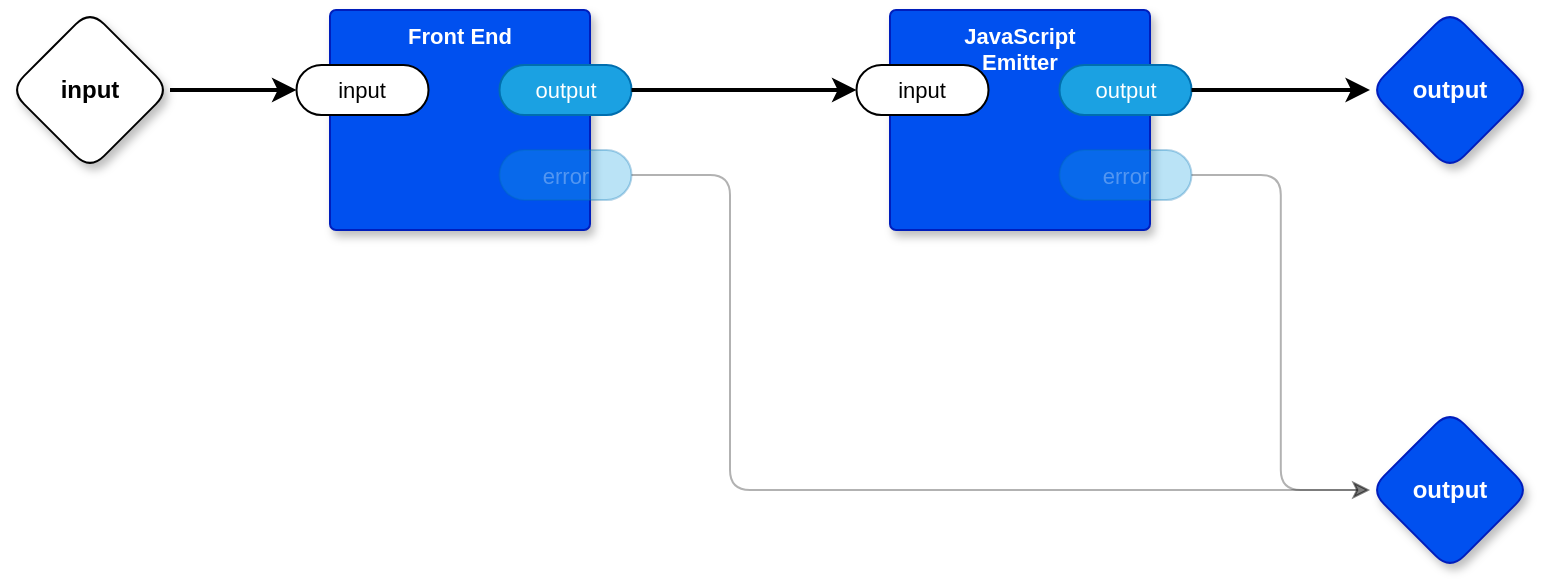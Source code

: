 <mxfile version="21.6.8" type="device" pages="12">
  <diagram id="4kLP1CQ5fGZEGZqcJPXK" name="main">
    <mxGraphModel dx="1018" dy="765" grid="1" gridSize="10" guides="1" tooltips="1" connect="1" arrows="1" fold="1" page="1" pageScale="1" pageWidth="1100" pageHeight="850" math="0" shadow="0">
      <root>
        <mxCell id="0" />
        <mxCell id="1" parent="0" />
        <mxCell id="ktnWLzaqQRTpJe-lmtFL-1" value="Front End" style="rounded=1;whiteSpace=wrap;html=1;sketch=0;container=1;recursiveResize=0;verticalAlign=top;arcSize=6;fontStyle=1;autosize=0;points=[];absoluteArcSize=1;shadow=1;strokeColor=#001DBC;fillColor=#0050ef;fontColor=#ffffff;fontFamily=Helvetica;fontSize=11;" vertex="1" parent="1">
          <mxGeometry x="200" y="200" width="130" height="110" as="geometry">
            <mxRectangle x="-98" y="-1230" width="99" height="26" as="alternateBounds" />
          </mxGeometry>
        </mxCell>
        <mxCell id="ktnWLzaqQRTpJe-lmtFL-2" value="input" style="rounded=1;whiteSpace=wrap;html=1;sketch=0;points=[[0,0.5,0,0,0],[1,0.5,0,0,0]];arcSize=50;fontFamily=Helvetica;fontSize=11;fontColor=default;" vertex="1" parent="ktnWLzaqQRTpJe-lmtFL-1">
          <mxGeometry x="-16.75" y="27.5" width="66" height="25" as="geometry" />
        </mxCell>
        <mxCell id="ktnWLzaqQRTpJe-lmtFL-3" value="output" style="rounded=1;whiteSpace=wrap;html=1;sketch=0;points=[[0,0.5,0,0,0],[1,0.5,0,0,0]];fillColor=#1ba1e2;fontColor=#ffffff;strokeColor=#006EAF;arcSize=50;fontFamily=Helvetica;fontSize=11;" vertex="1" parent="ktnWLzaqQRTpJe-lmtFL-1">
          <mxGeometry x="84.75" y="27.5" width="66" height="25" as="geometry" />
        </mxCell>
        <mxCell id="ktnWLzaqQRTpJe-lmtFL-4" value="error" style="rounded=1;whiteSpace=wrap;html=1;sketch=0;points=[[0,0.5,0,0,0],[1,0.5,0,0,0]];fillColor=#1ba1e2;fontColor=#ffffff;strokeColor=#006EAF;arcSize=50;fontFamily=Helvetica;fontSize=11;textOpacity=30;opacity=30;" vertex="1" parent="ktnWLzaqQRTpJe-lmtFL-1">
          <mxGeometry x="84.75" y="70" width="66" height="25" as="geometry" />
        </mxCell>
        <mxCell id="ktnWLzaqQRTpJe-lmtFL-5" value="JavaScript&lt;br&gt;Emitter" style="rounded=1;whiteSpace=wrap;html=1;sketch=0;container=1;recursiveResize=0;verticalAlign=top;arcSize=6;fontStyle=1;autosize=0;points=[];absoluteArcSize=1;shadow=1;strokeColor=#001DBC;fillColor=#0050ef;fontColor=#ffffff;fontFamily=Helvetica;fontSize=11;" vertex="1" parent="1">
          <mxGeometry x="480" y="200" width="130" height="110" as="geometry">
            <mxRectangle x="-98" y="-1230" width="99" height="26" as="alternateBounds" />
          </mxGeometry>
        </mxCell>
        <mxCell id="ktnWLzaqQRTpJe-lmtFL-6" value="input" style="rounded=1;whiteSpace=wrap;html=1;sketch=0;points=[[0,0.5,0,0,0],[1,0.5,0,0,0]];arcSize=50;fontFamily=Helvetica;fontSize=11;fontColor=default;" vertex="1" parent="ktnWLzaqQRTpJe-lmtFL-5">
          <mxGeometry x="-16.75" y="27.5" width="66" height="25" as="geometry" />
        </mxCell>
        <mxCell id="ktnWLzaqQRTpJe-lmtFL-7" value="output" style="rounded=1;whiteSpace=wrap;html=1;sketch=0;points=[[0,0.5,0,0,0],[1,0.5,0,0,0]];fillColor=#1ba1e2;fontColor=#ffffff;strokeColor=#006EAF;arcSize=50;fontFamily=Helvetica;fontSize=11;" vertex="1" parent="ktnWLzaqQRTpJe-lmtFL-5">
          <mxGeometry x="84.75" y="27.5" width="66" height="25" as="geometry" />
        </mxCell>
        <mxCell id="ktnWLzaqQRTpJe-lmtFL-8" value="error" style="rounded=1;whiteSpace=wrap;html=1;sketch=0;points=[[0,0.5,0,0,0],[1,0.5,0,0,0]];fillColor=#1ba1e2;fontColor=#ffffff;strokeColor=#006EAF;arcSize=50;fontFamily=Helvetica;fontSize=11;textOpacity=30;opacity=30;" vertex="1" parent="ktnWLzaqQRTpJe-lmtFL-5">
          <mxGeometry x="84.75" y="70" width="66" height="25" as="geometry" />
        </mxCell>
        <mxCell id="ktnWLzaqQRTpJe-lmtFL-9" style="edgeStyle=orthogonalEdgeStyle;shape=connector;rounded=1;orthogonalLoop=1;jettySize=auto;html=1;exitX=1;exitY=0.5;exitDx=0;exitDy=0;exitPerimeter=0;entryX=0;entryY=0.5;entryDx=0;entryDy=0;entryPerimeter=0;labelBackgroundColor=default;strokeColor=default;fontFamily=Helvetica;fontSize=11;fontColor=default;endArrow=classic;strokeWidth=2;" edge="1" parent="1" source="ktnWLzaqQRTpJe-lmtFL-3" target="ktnWLzaqQRTpJe-lmtFL-6">
          <mxGeometry relative="1" as="geometry" />
        </mxCell>
        <mxCell id="ktnWLzaqQRTpJe-lmtFL-12" style="edgeStyle=orthogonalEdgeStyle;shape=connector;rounded=1;orthogonalLoop=1;jettySize=auto;html=1;exitX=1;exitY=0.5;exitDx=0;exitDy=0;exitPerimeter=0;labelBackgroundColor=default;strokeColor=default;fontFamily=Helvetica;fontSize=11;fontColor=default;endArrow=classic;strokeWidth=2;" edge="1" parent="1" source="ktnWLzaqQRTpJe-lmtFL-10" target="ktnWLzaqQRTpJe-lmtFL-2">
          <mxGeometry relative="1" as="geometry" />
        </mxCell>
        <mxCell id="ktnWLzaqQRTpJe-lmtFL-10" value="input" style="rhombus;whiteSpace=wrap;html=1;rounded=1;fontStyle=1;glass=0;sketch=0;fontSize=12;points=[[0,0.5,0,0,0],[0.5,0,0,0,0],[0.5,1,0,0,0],[1,0.5,0,0,0]];shadow=1;fontFamily=Helvetica;fontColor=default;" vertex="1" parent="1">
          <mxGeometry x="40" y="200" width="80" height="80" as="geometry" />
        </mxCell>
        <mxCell id="ktnWLzaqQRTpJe-lmtFL-11" value="output" style="rhombus;whiteSpace=wrap;html=1;rounded=1;fillColor=#0050ef;fontColor=#ffffff;strokeColor=#001DBC;fontStyle=1;glass=0;sketch=0;fontSize=12;points=[[0,0.5,0,0,0],[0.5,0,0,0,0],[0.5,1,0,0,0],[1,0.5,0,0,0]];shadow=1;fontFamily=Helvetica;" vertex="1" parent="1">
          <mxGeometry x="720" y="200" width="80" height="80" as="geometry" />
        </mxCell>
        <mxCell id="ktnWLzaqQRTpJe-lmtFL-13" style="edgeStyle=orthogonalEdgeStyle;shape=connector;rounded=1;orthogonalLoop=1;jettySize=auto;html=1;exitX=1;exitY=0.5;exitDx=0;exitDy=0;exitPerimeter=0;labelBackgroundColor=default;strokeColor=default;fontFamily=Helvetica;fontSize=11;fontColor=default;endArrow=classic;strokeWidth=2;" edge="1" parent="1" source="ktnWLzaqQRTpJe-lmtFL-7" target="ktnWLzaqQRTpJe-lmtFL-11">
          <mxGeometry relative="1" as="geometry" />
        </mxCell>
        <mxCell id="ktnWLzaqQRTpJe-lmtFL-14" value="output" style="rhombus;whiteSpace=wrap;html=1;rounded=1;fillColor=#0050ef;fontColor=#ffffff;strokeColor=#001DBC;fontStyle=1;glass=0;sketch=0;fontSize=12;points=[[0,0.5,0,0,0],[0.5,0,0,0,0],[0.5,1,0,0,0],[1,0.5,0,0,0]];shadow=1;fontFamily=Helvetica;" vertex="1" parent="1">
          <mxGeometry x="720" y="400" width="80" height="80" as="geometry" />
        </mxCell>
        <mxCell id="ktnWLzaqQRTpJe-lmtFL-15" style="edgeStyle=orthogonalEdgeStyle;shape=connector;rounded=1;orthogonalLoop=1;jettySize=auto;html=1;exitX=1;exitY=0.5;exitDx=0;exitDy=0;exitPerimeter=0;entryX=0;entryY=0.5;entryDx=0;entryDy=0;entryPerimeter=0;labelBackgroundColor=default;strokeColor=default;fontFamily=Helvetica;fontSize=11;fontColor=default;endArrow=classic;opacity=30;" edge="1" parent="1" source="ktnWLzaqQRTpJe-lmtFL-8" target="ktnWLzaqQRTpJe-lmtFL-14">
          <mxGeometry relative="1" as="geometry" />
        </mxCell>
        <mxCell id="ktnWLzaqQRTpJe-lmtFL-16" style="edgeStyle=orthogonalEdgeStyle;shape=connector;rounded=1;orthogonalLoop=1;jettySize=auto;html=1;exitX=1;exitY=0.5;exitDx=0;exitDy=0;exitPerimeter=0;entryX=0;entryY=0.5;entryDx=0;entryDy=0;entryPerimeter=0;labelBackgroundColor=default;strokeColor=default;fontFamily=Helvetica;fontSize=11;fontColor=default;endArrow=classic;opacity=30;" edge="1" parent="1" source="ktnWLzaqQRTpJe-lmtFL-4" target="ktnWLzaqQRTpJe-lmtFL-14">
          <mxGeometry relative="1" as="geometry">
            <Array as="points">
              <mxPoint x="400" y="283" />
              <mxPoint x="400" y="440" />
            </Array>
          </mxGeometry>
        </mxCell>
      </root>
    </mxGraphModel>
  </diagram>
  <diagram id="vInO_YZX1iifAf6JXXeU" name="Front End">
    <mxGraphModel dx="1018" dy="765" grid="1" gridSize="10" guides="1" tooltips="1" connect="1" arrows="1" fold="1" page="1" pageScale="1" pageWidth="1100" pageHeight="850" math="0" shadow="0">
      <root>
        <mxCell id="0" />
        <mxCell id="1" parent="0" />
        <mxCell id="AsE2NOdXmoRWqBpgY3wH-1" value="Insert Virtual&lt;br&gt;Commas" style="rounded=1;whiteSpace=wrap;html=1;sketch=0;container=1;recursiveResize=0;verticalAlign=top;arcSize=6;fontStyle=0;autosize=0;points=[];absoluteArcSize=1;shadow=1;strokeColor=#001DBC;fillColor=#0050ef;fontColor=#ffffff;fontFamily=Helvetica;fontSize=11;" vertex="1" parent="1">
          <mxGeometry x="200" y="120" width="130" height="125" as="geometry">
            <mxRectangle x="-98" y="-1230" width="99" height="26" as="alternateBounds" />
          </mxGeometry>
        </mxCell>
        <mxCell id="AsE2NOdXmoRWqBpgY3wH-2" value="input" style="rounded=1;whiteSpace=wrap;html=1;sketch=0;points=[[0,0.5,0,0,0],[1,0.5,0,0,0]];arcSize=50;fontFamily=Helvetica;fontSize=11;fontColor=default;" vertex="1" parent="AsE2NOdXmoRWqBpgY3wH-1">
          <mxGeometry x="-18.75" y="40" width="66" height="25" as="geometry" />
        </mxCell>
        <mxCell id="AsE2NOdXmoRWqBpgY3wH-3" value="output" style="rounded=1;whiteSpace=wrap;html=1;sketch=0;points=[[0,0.5,0,0,0],[1,0.5,0,0,0]];fillColor=#1ba1e2;fontColor=#ffffff;strokeColor=#006EAF;arcSize=50;fontFamily=Helvetica;fontSize=11;" vertex="1" parent="AsE2NOdXmoRWqBpgY3wH-1">
          <mxGeometry x="82.75" y="40" width="66" height="25" as="geometry" />
        </mxCell>
        <mxCell id="AsE2NOdXmoRWqBpgY3wH-4" value="error" style="rounded=1;whiteSpace=wrap;sketch=0;points=[[0,0.5,0,0,0],[1,0.5,0,0,0]];fillColor=#1ba1e2;fontColor=#ffffff;strokeColor=#006EAF;arcSize=50;fontFamily=Helvetica;fontSize=11;opacity=30;textOpacity=30;" vertex="1" parent="AsE2NOdXmoRWqBpgY3wH-1">
          <mxGeometry x="82.75" y="82.5" width="66" height="25" as="geometry" />
        </mxCell>
        <mxCell id="AsE2NOdXmoRWqBpgY3wH-7" style="edgeStyle=orthogonalEdgeStyle;shape=connector;rounded=1;orthogonalLoop=1;jettySize=auto;html=1;exitX=1;exitY=0.5;exitDx=0;exitDy=0;exitPerimeter=0;entryX=0;entryY=0.5;entryDx=0;entryDy=0;entryPerimeter=0;labelBackgroundColor=default;strokeColor=default;fontFamily=Helvetica;fontSize=11;fontColor=default;endArrow=classic;strokeWidth=2;" edge="1" parent="1" source="AsE2NOdXmoRWqBpgY3wH-5" target="AsE2NOdXmoRWqBpgY3wH-2">
          <mxGeometry relative="1" as="geometry" />
        </mxCell>
        <mxCell id="AsE2NOdXmoRWqBpgY3wH-5" value="input" style="rhombus;whiteSpace=wrap;html=1;rounded=1;fontStyle=1;glass=0;sketch=0;fontSize=12;points=[[0,0.5,0,0,0],[0.5,0,0,0,0],[0.5,1,0,0,0],[1,0.5,0,0,0]];shadow=1;fontFamily=Helvetica;fontColor=default;" vertex="1" parent="1">
          <mxGeometry x="30" y="132.5" width="80" height="80" as="geometry" />
        </mxCell>
        <mxCell id="AsE2NOdXmoRWqBpgY3wH-6" value="output" style="rhombus;whiteSpace=wrap;html=1;rounded=1;fillColor=#0050ef;fontColor=#ffffff;strokeColor=#001DBC;fontStyle=1;glass=0;sketch=0;fontSize=12;points=[[0,0.5,0,0,0],[0.5,0,0,0,0],[0.5,1,0,0,0],[1,0.5,0,0,0]];shadow=1;fontFamily=Helvetica;" vertex="1" parent="1">
          <mxGeometry x="1160" y="132.5" width="80" height="80" as="geometry" />
        </mxCell>
        <mxCell id="AsE2NOdXmoRWqBpgY3wH-8" value="Escape Whitespace" style="rounded=1;whiteSpace=wrap;html=1;sketch=0;container=1;recursiveResize=0;verticalAlign=top;arcSize=6;fontStyle=0;autosize=0;points=[];absoluteArcSize=1;shadow=1;strokeColor=#001DBC;fillColor=#0050ef;fontColor=#ffffff;fontFamily=Helvetica;fontSize=11;" vertex="1" parent="1">
          <mxGeometry x="440" y="120" width="130" height="125" as="geometry">
            <mxRectangle x="-98" y="-1230" width="99" height="26" as="alternateBounds" />
          </mxGeometry>
        </mxCell>
        <mxCell id="AsE2NOdXmoRWqBpgY3wH-9" value="input" style="rounded=1;whiteSpace=wrap;html=1;sketch=0;points=[[0,0.5,0,0,0],[1,0.5,0,0,0]];arcSize=50;fontFamily=Helvetica;fontSize=11;fontColor=default;" vertex="1" parent="AsE2NOdXmoRWqBpgY3wH-8">
          <mxGeometry x="-18.75" y="40" width="66" height="25" as="geometry" />
        </mxCell>
        <mxCell id="AsE2NOdXmoRWqBpgY3wH-10" value="output" style="rounded=1;whiteSpace=wrap;html=1;sketch=0;points=[[0,0.5,0,0,0],[1,0.5,0,0,0]];fillColor=#1ba1e2;fontColor=#ffffff;strokeColor=#006EAF;arcSize=50;fontFamily=Helvetica;fontSize=11;" vertex="1" parent="AsE2NOdXmoRWqBpgY3wH-8">
          <mxGeometry x="82.75" y="40" width="66" height="25" as="geometry" />
        </mxCell>
        <mxCell id="AsE2NOdXmoRWqBpgY3wH-11" value="error" style="rounded=1;whiteSpace=wrap;sketch=0;points=[[0,0.5,0,0,0],[1,0.5,0,0,0]];fillColor=#1ba1e2;fontColor=#ffffff;strokeColor=#006EAF;arcSize=50;fontFamily=Helvetica;fontSize=11;opacity=30;textOpacity=30;" vertex="1" parent="AsE2NOdXmoRWqBpgY3wH-8">
          <mxGeometry x="82.75" y="82.5" width="66" height="25" as="geometry" />
        </mxCell>
        <mxCell id="AsE2NOdXmoRWqBpgY3wH-12" style="edgeStyle=orthogonalEdgeStyle;shape=connector;rounded=1;orthogonalLoop=1;jettySize=auto;html=1;exitX=1;exitY=0.5;exitDx=0;exitDy=0;exitPerimeter=0;entryX=0;entryY=0.5;entryDx=0;entryDy=0;entryPerimeter=0;labelBackgroundColor=default;strokeColor=default;fontFamily=Helvetica;fontSize=11;fontColor=default;endArrow=classic;strokeWidth=2;" edge="1" parent="1" source="AsE2NOdXmoRWqBpgY3wH-3" target="AsE2NOdXmoRWqBpgY3wH-9">
          <mxGeometry relative="1" as="geometry" />
        </mxCell>
        <mxCell id="AsE2NOdXmoRWqBpgY3wH-13" value="Unquote" style="rounded=1;whiteSpace=wrap;html=1;sketch=0;container=1;recursiveResize=0;verticalAlign=top;arcSize=6;fontStyle=0;autosize=0;points=[];absoluteArcSize=1;shadow=1;strokeColor=#001DBC;fillColor=#0050ef;fontColor=#ffffff;fontFamily=Helvetica;fontSize=11;" vertex="1" parent="1">
          <mxGeometry x="680" y="120" width="130" height="125" as="geometry">
            <mxRectangle x="-98" y="-1230" width="99" height="26" as="alternateBounds" />
          </mxGeometry>
        </mxCell>
        <mxCell id="AsE2NOdXmoRWqBpgY3wH-14" value="input" style="rounded=1;whiteSpace=wrap;html=1;sketch=0;points=[[0,0.5,0,0,0],[1,0.5,0,0,0]];arcSize=50;fontFamily=Helvetica;fontSize=11;fontColor=default;" vertex="1" parent="AsE2NOdXmoRWqBpgY3wH-13">
          <mxGeometry x="-18.75" y="40" width="66" height="25" as="geometry" />
        </mxCell>
        <mxCell id="AsE2NOdXmoRWqBpgY3wH-15" value="output" style="rounded=1;whiteSpace=wrap;html=1;sketch=0;points=[[0,0.5,0,0,0],[1,0.5,0,0,0]];fillColor=#1ba1e2;fontColor=#ffffff;strokeColor=#006EAF;arcSize=50;fontFamily=Helvetica;fontSize=11;" vertex="1" parent="AsE2NOdXmoRWqBpgY3wH-13">
          <mxGeometry x="82.75" y="40" width="66" height="25" as="geometry" />
        </mxCell>
        <mxCell id="AsE2NOdXmoRWqBpgY3wH-16" value="error" style="rounded=1;whiteSpace=wrap;sketch=0;points=[[0,0.5,0,0,0],[1,0.5,0,0,0]];fillColor=#1ba1e2;fontColor=#ffffff;strokeColor=#006EAF;arcSize=50;fontFamily=Helvetica;fontSize=11;opacity=30;textOpacity=30;" vertex="1" parent="AsE2NOdXmoRWqBpgY3wH-13">
          <mxGeometry x="82.75" y="82.5" width="66" height="25" as="geometry" />
        </mxCell>
        <mxCell id="AsE2NOdXmoRWqBpgY3wH-17" style="edgeStyle=orthogonalEdgeStyle;shape=connector;rounded=1;orthogonalLoop=1;jettySize=auto;html=1;exitX=1;exitY=0.5;exitDx=0;exitDy=0;exitPerimeter=0;entryX=0;entryY=0.5;entryDx=0;entryDy=0;entryPerimeter=0;labelBackgroundColor=default;strokeColor=default;fontFamily=Helvetica;fontSize=11;fontColor=default;endArrow=classic;strokeWidth=2;" edge="1" parent="1" source="AsE2NOdXmoRWqBpgY3wH-10" target="AsE2NOdXmoRWqBpgY3wH-14">
          <mxGeometry relative="1" as="geometry" />
        </mxCell>
        <mxCell id="AsE2NOdXmoRWqBpgY3wH-18" value="Constants" style="rounded=1;whiteSpace=wrap;html=1;sketch=0;container=1;recursiveResize=0;verticalAlign=top;arcSize=6;fontStyle=0;autosize=0;points=[];absoluteArcSize=1;shadow=1;strokeColor=#001DBC;fillColor=#0050ef;fontColor=#ffffff;fontFamily=Helvetica;fontSize=11;" vertex="1" parent="1">
          <mxGeometry x="920" y="120" width="130" height="125" as="geometry">
            <mxRectangle x="-98" y="-1230" width="99" height="26" as="alternateBounds" />
          </mxGeometry>
        </mxCell>
        <mxCell id="AsE2NOdXmoRWqBpgY3wH-19" value="input" style="rounded=1;whiteSpace=wrap;html=1;sketch=0;points=[[0,0.5,0,0,0],[1,0.5,0,0,0]];arcSize=50;fontFamily=Helvetica;fontSize=11;fontColor=default;" vertex="1" parent="AsE2NOdXmoRWqBpgY3wH-18">
          <mxGeometry x="-18.75" y="40" width="66" height="25" as="geometry" />
        </mxCell>
        <mxCell id="AsE2NOdXmoRWqBpgY3wH-20" value="output" style="rounded=1;whiteSpace=wrap;html=1;sketch=0;points=[[0,0.5,0,0,0],[1,0.5,0,0,0]];fillColor=#1ba1e2;fontColor=#ffffff;strokeColor=#006EAF;arcSize=50;fontFamily=Helvetica;fontSize=11;" vertex="1" parent="AsE2NOdXmoRWqBpgY3wH-18">
          <mxGeometry x="82.75" y="40" width="66" height="25" as="geometry" />
        </mxCell>
        <mxCell id="AsE2NOdXmoRWqBpgY3wH-21" value="error" style="rounded=1;whiteSpace=wrap;sketch=0;points=[[0,0.5,0,0,0],[1,0.5,0,0,0]];fillColor=#1ba1e2;fontColor=#ffffff;strokeColor=#006EAF;arcSize=50;fontFamily=Helvetica;fontSize=11;opacity=30;textOpacity=30;" vertex="1" parent="AsE2NOdXmoRWqBpgY3wH-18">
          <mxGeometry x="82.75" y="82.5" width="66" height="25" as="geometry" />
        </mxCell>
        <mxCell id="AsE2NOdXmoRWqBpgY3wH-22" style="edgeStyle=orthogonalEdgeStyle;shape=connector;rounded=1;orthogonalLoop=1;jettySize=auto;html=1;labelBackgroundColor=default;strokeColor=default;fontFamily=Helvetica;fontSize=11;fontColor=default;endArrow=classic;strokeWidth=2;" edge="1" parent="1" source="AsE2NOdXmoRWqBpgY3wH-15" target="AsE2NOdXmoRWqBpgY3wH-19">
          <mxGeometry relative="1" as="geometry" />
        </mxCell>
        <mxCell id="IFhcpMjwvsrAd9e5ffGg-1" value="error" style="rhombus;whiteSpace=wrap;html=1;rounded=1;fillColor=#0050ef;fontColor=#ffffff;strokeColor=#001DBC;fontStyle=1;glass=0;sketch=0;fontSize=12;points=[[0,0.5,0,0,0],[0.5,0,0,0,0],[0.5,1,0,0,0],[1,0.5,0,0,0]];shadow=1;fontFamily=Helvetica;" vertex="1" parent="1">
          <mxGeometry x="1160" y="280" width="80" height="80" as="geometry" />
        </mxCell>
        <mxCell id="IFhcpMjwvsrAd9e5ffGg-2" style="edgeStyle=orthogonalEdgeStyle;shape=connector;rounded=1;orthogonalLoop=1;jettySize=auto;html=1;exitX=1;exitY=0.5;exitDx=0;exitDy=0;exitPerimeter=0;labelBackgroundColor=default;strokeColor=default;fontFamily=Helvetica;fontSize=11;fontColor=default;endArrow=classic;strokeWidth=2;" edge="1" parent="1" source="AsE2NOdXmoRWqBpgY3wH-20" target="AsE2NOdXmoRWqBpgY3wH-6">
          <mxGeometry relative="1" as="geometry" />
        </mxCell>
        <mxCell id="IFhcpMjwvsrAd9e5ffGg-3" style="edgeStyle=orthogonalEdgeStyle;shape=connector;rounded=1;orthogonalLoop=1;jettySize=auto;html=1;exitX=1;exitY=0.5;exitDx=0;exitDy=0;exitPerimeter=0;entryX=0;entryY=0.5;entryDx=0;entryDy=0;entryPerimeter=0;labelBackgroundColor=default;strokeColor=default;fontFamily=Helvetica;fontSize=11;fontColor=default;endArrow=classic;opacity=30;" edge="1" parent="1" source="AsE2NOdXmoRWqBpgY3wH-21" target="IFhcpMjwvsrAd9e5ffGg-1">
          <mxGeometry relative="1" as="geometry" />
        </mxCell>
        <mxCell id="IFhcpMjwvsrAd9e5ffGg-5" style="edgeStyle=orthogonalEdgeStyle;shape=connector;rounded=1;orthogonalLoop=1;jettySize=auto;html=1;exitX=1;exitY=0.5;exitDx=0;exitDy=0;exitPerimeter=0;entryX=0;entryY=0.5;entryDx=0;entryDy=0;entryPerimeter=0;labelBackgroundColor=default;strokeColor=default;fontFamily=Helvetica;fontSize=11;fontColor=default;endArrow=classic;opacity=30;" edge="1" parent="1" source="AsE2NOdXmoRWqBpgY3wH-16" target="IFhcpMjwvsrAd9e5ffGg-1">
          <mxGeometry relative="1" as="geometry">
            <Array as="points">
              <mxPoint x="880" y="215" />
              <mxPoint x="880" y="320" />
            </Array>
          </mxGeometry>
        </mxCell>
        <mxCell id="IFhcpMjwvsrAd9e5ffGg-7" style="edgeStyle=orthogonalEdgeStyle;shape=connector;rounded=1;orthogonalLoop=1;jettySize=auto;html=1;exitX=1;exitY=0.5;exitDx=0;exitDy=0;exitPerimeter=0;entryX=0;entryY=0.5;entryDx=0;entryDy=0;entryPerimeter=0;labelBackgroundColor=default;strokeColor=default;fontFamily=Helvetica;fontSize=11;fontColor=default;endArrow=classic;opacity=30;" edge="1" parent="1" source="AsE2NOdXmoRWqBpgY3wH-11" target="IFhcpMjwvsrAd9e5ffGg-1">
          <mxGeometry relative="1" as="geometry">
            <Array as="points">
              <mxPoint x="640" y="215" />
              <mxPoint x="640" y="320" />
            </Array>
          </mxGeometry>
        </mxCell>
        <mxCell id="IFhcpMjwvsrAd9e5ffGg-8" style="edgeStyle=orthogonalEdgeStyle;shape=connector;rounded=1;orthogonalLoop=1;jettySize=auto;html=1;exitX=1;exitY=0.5;exitDx=0;exitDy=0;exitPerimeter=0;entryX=0;entryY=0.5;entryDx=0;entryDy=0;entryPerimeter=0;labelBackgroundColor=default;strokeColor=default;fontFamily=Helvetica;fontSize=11;fontColor=default;endArrow=classic;opacity=30;" edge="1" parent="1" source="AsE2NOdXmoRWqBpgY3wH-4" target="IFhcpMjwvsrAd9e5ffGg-1">
          <mxGeometry relative="1" as="geometry">
            <Array as="points">
              <mxPoint x="400" y="215" />
              <mxPoint x="400" y="320" />
            </Array>
          </mxGeometry>
        </mxCell>
      </root>
    </mxGraphModel>
  </diagram>
  <diagram name="JavaScript Emitter" id="TDWiCmyxo0Sp9Padch0a">
    <mxGraphModel dx="1018" dy="765" grid="1" gridSize="10" guides="1" tooltips="1" connect="1" arrows="1" fold="1" page="1" pageScale="1" pageWidth="1100" pageHeight="850" math="0" shadow="0">
      <root>
        <mxCell id="Ig8WYtfGgeW2mh0qsShG-0" />
        <mxCell id="Ig8WYtfGgeW2mh0qsShG-1" parent="Ig8WYtfGgeW2mh0qsShG-0" />
        <mxCell id="Ig8WYtfGgeW2mh0qsShG-2" value="Character&lt;br&gt;Rewrites" style="rounded=1;whiteSpace=wrap;html=1;sketch=0;container=1;recursiveResize=0;verticalAlign=top;arcSize=6;fontStyle=0;autosize=0;points=[];absoluteArcSize=1;shadow=1;strokeColor=#001DBC;fillColor=#0050ef;fontColor=#ffffff;fontFamily=Helvetica;fontSize=11;" vertex="1" parent="Ig8WYtfGgeW2mh0qsShG-1">
          <mxGeometry x="200" y="120" width="130" height="125" as="geometry">
            <mxRectangle x="-98" y="-1230" width="99" height="26" as="alternateBounds" />
          </mxGeometry>
        </mxCell>
        <mxCell id="Ig8WYtfGgeW2mh0qsShG-3" value="input" style="rounded=1;whiteSpace=wrap;html=1;sketch=0;points=[[0,0.5,0,0,0],[1,0.5,0,0,0]];arcSize=50;fontFamily=Helvetica;fontSize=11;fontColor=default;" vertex="1" parent="Ig8WYtfGgeW2mh0qsShG-2">
          <mxGeometry x="-18.75" y="40" width="66" height="25" as="geometry" />
        </mxCell>
        <mxCell id="Ig8WYtfGgeW2mh0qsShG-4" value="output" style="rounded=1;whiteSpace=wrap;html=1;sketch=0;points=[[0,0.5,0,0,0],[1,0.5,0,0,0]];fillColor=#1ba1e2;fontColor=#ffffff;strokeColor=#006EAF;arcSize=50;fontFamily=Helvetica;fontSize=11;" vertex="1" parent="Ig8WYtfGgeW2mh0qsShG-2">
          <mxGeometry x="82.75" y="40" width="66" height="25" as="geometry" />
        </mxCell>
        <mxCell id="Ig8WYtfGgeW2mh0qsShG-5" value="error" style="rounded=1;whiteSpace=wrap;html=1;sketch=0;points=[[0,0.5,0,0,0],[1,0.5,0,0,0]];fillColor=#1ba1e2;fontColor=#ffffff;strokeColor=#006EAF;arcSize=50;fontFamily=Helvetica;fontSize=11;opacity=30;" vertex="1" parent="Ig8WYtfGgeW2mh0qsShG-2">
          <mxGeometry x="82.75" y="82.5" width="66" height="25" as="geometry" />
        </mxCell>
        <mxCell id="Ig8WYtfGgeW2mh0qsShG-6" style="edgeStyle=orthogonalEdgeStyle;shape=connector;rounded=1;orthogonalLoop=1;jettySize=auto;html=1;exitX=1;exitY=0.5;exitDx=0;exitDy=0;exitPerimeter=0;entryX=0;entryY=0.5;entryDx=0;entryDy=0;entryPerimeter=0;labelBackgroundColor=default;strokeColor=default;fontFamily=Helvetica;fontSize=11;fontColor=default;endArrow=classic;strokeWidth=2;" edge="1" parent="Ig8WYtfGgeW2mh0qsShG-1" source="Ig8WYtfGgeW2mh0qsShG-7" target="Ig8WYtfGgeW2mh0qsShG-3">
          <mxGeometry relative="1" as="geometry" />
        </mxCell>
        <mxCell id="Ig8WYtfGgeW2mh0qsShG-7" value="input" style="rhombus;whiteSpace=wrap;html=1;rounded=1;fontStyle=1;glass=0;sketch=0;fontSize=12;points=[[0,0.5,0,0,0],[0.5,0,0,0,0],[0.5,1,0,0,0],[1,0.5,0,0,0]];shadow=1;fontFamily=Helvetica;fontColor=default;" vertex="1" parent="Ig8WYtfGgeW2mh0qsShG-1">
          <mxGeometry x="30" y="132.5" width="80" height="80" as="geometry" />
        </mxCell>
        <mxCell id="Ig8WYtfGgeW2mh0qsShG-8" value="output" style="rhombus;whiteSpace=wrap;html=1;rounded=1;fillColor=#0050ef;fontColor=#ffffff;strokeColor=#001DBC;fontStyle=1;glass=0;sketch=0;fontSize=12;points=[[0,0.5,0,0,0],[0.5,0,0,0,0],[0.5,1,0,0,0],[1,0.5,0,0,0]];shadow=1;fontFamily=Helvetica;" vertex="1" parent="Ig8WYtfGgeW2mh0qsShG-1">
          <mxGeometry x="1410" y="132.5" width="80" height="80" as="geometry" />
        </mxCell>
        <mxCell id="Ig8WYtfGgeW2mh0qsShG-9" value="Symbol&lt;br&gt;Rewrites" style="rounded=1;whiteSpace=wrap;html=1;sketch=0;container=1;recursiveResize=0;verticalAlign=top;arcSize=6;fontStyle=0;autosize=0;points=[];absoluteArcSize=1;shadow=1;strokeColor=#001DBC;fillColor=#0050ef;fontColor=#ffffff;fontFamily=Helvetica;fontSize=11;" vertex="1" parent="Ig8WYtfGgeW2mh0qsShG-1">
          <mxGeometry x="440" y="120" width="130" height="125" as="geometry">
            <mxRectangle x="-98" y="-1230" width="99" height="26" as="alternateBounds" />
          </mxGeometry>
        </mxCell>
        <mxCell id="Ig8WYtfGgeW2mh0qsShG-10" value="input" style="rounded=1;whiteSpace=wrap;html=1;sketch=0;points=[[0,0.5,0,0,0],[1,0.5,0,0,0]];arcSize=50;fontFamily=Helvetica;fontSize=11;fontColor=default;" vertex="1" parent="Ig8WYtfGgeW2mh0qsShG-9">
          <mxGeometry x="-18.75" y="40" width="66" height="25" as="geometry" />
        </mxCell>
        <mxCell id="Ig8WYtfGgeW2mh0qsShG-11" value="output" style="rounded=1;whiteSpace=wrap;html=1;sketch=0;points=[[0,0.5,0,0,0],[1,0.5,0,0,0]];fillColor=#1ba1e2;fontColor=#ffffff;strokeColor=#006EAF;arcSize=50;fontFamily=Helvetica;fontSize=11;" vertex="1" parent="Ig8WYtfGgeW2mh0qsShG-9">
          <mxGeometry x="82.75" y="40" width="66" height="25" as="geometry" />
        </mxCell>
        <mxCell id="Ig8WYtfGgeW2mh0qsShG-12" value="error" style="rounded=1;whiteSpace=wrap;html=1;sketch=0;points=[[0,0.5,0,0,0],[1,0.5,0,0,0]];fillColor=#1ba1e2;fontColor=#ffffff;strokeColor=#006EAF;arcSize=50;fontFamily=Helvetica;fontSize=11;opacity=30;" vertex="1" parent="Ig8WYtfGgeW2mh0qsShG-9">
          <mxGeometry x="82.75" y="82.5" width="66" height="25" as="geometry" />
        </mxCell>
        <mxCell id="Ig8WYtfGgeW2mh0qsShG-13" style="edgeStyle=orthogonalEdgeStyle;shape=connector;rounded=1;orthogonalLoop=1;jettySize=auto;html=1;exitX=1;exitY=0.5;exitDx=0;exitDy=0;exitPerimeter=0;entryX=0;entryY=0.5;entryDx=0;entryDy=0;entryPerimeter=0;labelBackgroundColor=default;strokeColor=default;fontFamily=Helvetica;fontSize=11;fontColor=default;endArrow=classic;strokeWidth=2;" edge="1" parent="Ig8WYtfGgeW2mh0qsShG-1" source="Ig8WYtfGgeW2mh0qsShG-4" target="Ig8WYtfGgeW2mh0qsShG-10">
          <mxGeometry relative="1" as="geometry" />
        </mxCell>
        <mxCell id="Ig8WYtfGgeW2mh0qsShG-14" value="List&lt;br&gt;Rewrites" style="rounded=1;whiteSpace=wrap;html=1;sketch=0;container=1;recursiveResize=0;verticalAlign=top;arcSize=6;fontStyle=0;autosize=0;points=[];absoluteArcSize=1;shadow=1;strokeColor=#001DBC;fillColor=#0050ef;fontColor=#ffffff;fontFamily=Helvetica;fontSize=11;" vertex="1" parent="Ig8WYtfGgeW2mh0qsShG-1">
          <mxGeometry x="680" y="120" width="130" height="125" as="geometry">
            <mxRectangle x="-98" y="-1230" width="99" height="26" as="alternateBounds" />
          </mxGeometry>
        </mxCell>
        <mxCell id="Ig8WYtfGgeW2mh0qsShG-15" value="input" style="rounded=1;whiteSpace=wrap;html=1;sketch=0;points=[[0,0.5,0,0,0],[1,0.5,0,0,0]];arcSize=50;fontFamily=Helvetica;fontSize=11;fontColor=default;" vertex="1" parent="Ig8WYtfGgeW2mh0qsShG-14">
          <mxGeometry x="-18.75" y="40" width="66" height="25" as="geometry" />
        </mxCell>
        <mxCell id="Ig8WYtfGgeW2mh0qsShG-16" value="output" style="rounded=1;whiteSpace=wrap;html=1;sketch=0;points=[[0,0.5,0,0,0],[1,0.5,0,0,0]];fillColor=#1ba1e2;fontColor=#ffffff;strokeColor=#006EAF;arcSize=50;fontFamily=Helvetica;fontSize=11;" vertex="1" parent="Ig8WYtfGgeW2mh0qsShG-14">
          <mxGeometry x="82.75" y="40" width="66" height="25" as="geometry" />
        </mxCell>
        <mxCell id="Ig8WYtfGgeW2mh0qsShG-17" value="error" style="rounded=1;whiteSpace=wrap;html=1;sketch=0;points=[[0,0.5,0,0,0],[1,0.5,0,0,0]];fillColor=#1ba1e2;fontColor=#ffffff;strokeColor=#006EAF;arcSize=50;fontFamily=Helvetica;fontSize=11;opacity=30;" vertex="1" parent="Ig8WYtfGgeW2mh0qsShG-14">
          <mxGeometry x="82.75" y="82.5" width="66" height="25" as="geometry" />
        </mxCell>
        <mxCell id="Ig8WYtfGgeW2mh0qsShG-18" style="edgeStyle=orthogonalEdgeStyle;shape=connector;rounded=1;orthogonalLoop=1;jettySize=auto;html=1;exitX=1;exitY=0.5;exitDx=0;exitDy=0;exitPerimeter=0;entryX=0;entryY=0.5;entryDx=0;entryDy=0;entryPerimeter=0;labelBackgroundColor=default;strokeColor=default;fontFamily=Helvetica;fontSize=11;fontColor=default;endArrow=classic;strokeWidth=2;" edge="1" parent="Ig8WYtfGgeW2mh0qsShG-1" source="Ig8WYtfGgeW2mh0qsShG-11" target="Ig8WYtfGgeW2mh0qsShG-15">
          <mxGeometry relative="1" as="geometry" />
        </mxCell>
        <mxCell id="Ig8WYtfGgeW2mh0qsShG-19" value="Macros" style="rounded=1;whiteSpace=wrap;html=1;sketch=0;container=1;recursiveResize=0;verticalAlign=top;arcSize=6;fontStyle=0;autosize=0;points=[];absoluteArcSize=1;shadow=1;strokeColor=#001DBC;fillColor=#0050ef;fontColor=#ffffff;fontFamily=Helvetica;fontSize=11;" vertex="1" parent="Ig8WYtfGgeW2mh0qsShG-1">
          <mxGeometry x="920" y="120" width="130" height="125" as="geometry">
            <mxRectangle x="-98" y="-1230" width="99" height="26" as="alternateBounds" />
          </mxGeometry>
        </mxCell>
        <mxCell id="Ig8WYtfGgeW2mh0qsShG-20" value="input" style="rounded=1;whiteSpace=wrap;html=1;sketch=0;points=[[0,0.5,0,0,0],[1,0.5,0,0,0]];arcSize=50;fontFamily=Helvetica;fontSize=11;fontColor=default;" vertex="1" parent="Ig8WYtfGgeW2mh0qsShG-19">
          <mxGeometry x="-18.75" y="40" width="66" height="25" as="geometry" />
        </mxCell>
        <mxCell id="Ig8WYtfGgeW2mh0qsShG-21" value="output" style="rounded=1;whiteSpace=wrap;html=1;sketch=0;points=[[0,0.5,0,0,0],[1,0.5,0,0,0]];fillColor=#1ba1e2;fontColor=#ffffff;strokeColor=#006EAF;arcSize=50;fontFamily=Helvetica;fontSize=11;" vertex="1" parent="Ig8WYtfGgeW2mh0qsShG-19">
          <mxGeometry x="82.75" y="40" width="66" height="25" as="geometry" />
        </mxCell>
        <mxCell id="Ig8WYtfGgeW2mh0qsShG-22" value="error" style="rounded=1;whiteSpace=wrap;html=1;sketch=0;points=[[0,0.5,0,0,0],[1,0.5,0,0,0]];fillColor=#1ba1e2;fontColor=#ffffff;strokeColor=#006EAF;arcSize=50;fontFamily=Helvetica;fontSize=11;opacity=30;" vertex="1" parent="Ig8WYtfGgeW2mh0qsShG-19">
          <mxGeometry x="82.75" y="82.5" width="66" height="25" as="geometry" />
        </mxCell>
        <mxCell id="Ig8WYtfGgeW2mh0qsShG-23" style="edgeStyle=orthogonalEdgeStyle;shape=connector;rounded=1;orthogonalLoop=1;jettySize=auto;html=1;labelBackgroundColor=default;strokeColor=default;fontFamily=Helvetica;fontSize=11;fontColor=default;endArrow=classic;strokeWidth=2;" edge="1" parent="Ig8WYtfGgeW2mh0qsShG-1" source="Ig8WYtfGgeW2mh0qsShG-16" target="Ig8WYtfGgeW2mh0qsShG-20">
          <mxGeometry relative="1" as="geometry" />
        </mxCell>
        <mxCell id="Ig8WYtfGgeW2mh0qsShG-24" value="output" style="rhombus;whiteSpace=wrap;html=1;rounded=1;fillColor=#0050ef;fontColor=#ffffff;strokeColor=#001DBC;fontStyle=1;glass=0;sketch=0;fontSize=12;points=[[0,0.5,0,0,0],[0.5,0,0,0,0],[0.5,1,0,0,0],[1,0.5,0,0,0]];shadow=1;fontFamily=Helvetica;" vertex="1" parent="Ig8WYtfGgeW2mh0qsShG-1">
          <mxGeometry x="1410" y="280" width="80" height="80" as="geometry" />
        </mxCell>
        <mxCell id="Ig8WYtfGgeW2mh0qsShG-26" style="edgeStyle=orthogonalEdgeStyle;shape=connector;rounded=1;orthogonalLoop=1;jettySize=auto;html=1;exitX=1;exitY=0.5;exitDx=0;exitDy=0;exitPerimeter=0;entryX=0;entryY=0.5;entryDx=0;entryDy=0;entryPerimeter=0;labelBackgroundColor=default;strokeColor=default;fontFamily=Helvetica;fontSize=11;fontColor=default;endArrow=classic;opacity=30;" edge="1" parent="Ig8WYtfGgeW2mh0qsShG-1" source="Ig8WYtfGgeW2mh0qsShG-22" target="Ig8WYtfGgeW2mh0qsShG-24">
          <mxGeometry relative="1" as="geometry">
            <Array as="points">
              <mxPoint x="1130" y="215" />
              <mxPoint x="1130" y="320" />
            </Array>
          </mxGeometry>
        </mxCell>
        <mxCell id="Ig8WYtfGgeW2mh0qsShG-27" style="edgeStyle=orthogonalEdgeStyle;shape=connector;rounded=1;orthogonalLoop=1;jettySize=auto;html=1;exitX=1;exitY=0.5;exitDx=0;exitDy=0;exitPerimeter=0;entryX=0;entryY=0.5;entryDx=0;entryDy=0;entryPerimeter=0;labelBackgroundColor=default;strokeColor=default;fontFamily=Helvetica;fontSize=11;fontColor=default;endArrow=classic;opacity=30;" edge="1" parent="Ig8WYtfGgeW2mh0qsShG-1" source="Ig8WYtfGgeW2mh0qsShG-17" target="Ig8WYtfGgeW2mh0qsShG-24">
          <mxGeometry relative="1" as="geometry">
            <Array as="points">
              <mxPoint x="880" y="215" />
              <mxPoint x="880" y="320" />
            </Array>
          </mxGeometry>
        </mxCell>
        <mxCell id="Ig8WYtfGgeW2mh0qsShG-28" style="edgeStyle=orthogonalEdgeStyle;shape=connector;rounded=1;orthogonalLoop=1;jettySize=auto;html=1;exitX=1;exitY=0.5;exitDx=0;exitDy=0;exitPerimeter=0;entryX=0;entryY=0.5;entryDx=0;entryDy=0;entryPerimeter=0;labelBackgroundColor=default;strokeColor=default;fontFamily=Helvetica;fontSize=11;fontColor=default;endArrow=classic;opacity=30;" edge="1" parent="Ig8WYtfGgeW2mh0qsShG-1" source="Ig8WYtfGgeW2mh0qsShG-12" target="Ig8WYtfGgeW2mh0qsShG-24">
          <mxGeometry relative="1" as="geometry">
            <Array as="points">
              <mxPoint x="640" y="215" />
              <mxPoint x="640" y="320" />
            </Array>
          </mxGeometry>
        </mxCell>
        <mxCell id="Ig8WYtfGgeW2mh0qsShG-29" style="edgeStyle=orthogonalEdgeStyle;shape=connector;rounded=1;orthogonalLoop=1;jettySize=auto;html=1;exitX=1;exitY=0.5;exitDx=0;exitDy=0;exitPerimeter=0;entryX=0;entryY=0.5;entryDx=0;entryDy=0;entryPerimeter=0;labelBackgroundColor=default;strokeColor=default;fontFamily=Helvetica;fontSize=11;fontColor=default;endArrow=classic;opacity=30;" edge="1" parent="Ig8WYtfGgeW2mh0qsShG-1" source="Ig8WYtfGgeW2mh0qsShG-5" target="Ig8WYtfGgeW2mh0qsShG-24">
          <mxGeometry relative="1" as="geometry">
            <Array as="points">
              <mxPoint x="400" y="215" />
              <mxPoint x="400" y="320" />
            </Array>
          </mxGeometry>
        </mxCell>
        <mxCell id="_1wNsI4cfL4gdHhwIRn7-0" value="Cleanup" style="rounded=1;whiteSpace=wrap;html=1;sketch=0;container=1;recursiveResize=0;verticalAlign=top;arcSize=6;fontStyle=0;autosize=0;points=[];absoluteArcSize=1;shadow=1;strokeColor=#001DBC;fillColor=#0050ef;fontColor=#ffffff;fontFamily=Helvetica;fontSize=11;" vertex="1" parent="Ig8WYtfGgeW2mh0qsShG-1">
          <mxGeometry x="1170" y="120" width="130" height="125" as="geometry">
            <mxRectangle x="-98" y="-1230" width="99" height="26" as="alternateBounds" />
          </mxGeometry>
        </mxCell>
        <mxCell id="_1wNsI4cfL4gdHhwIRn7-1" value="input" style="rounded=1;whiteSpace=wrap;html=1;sketch=0;points=[[0,0.5,0,0,0],[1,0.5,0,0,0]];arcSize=50;fontFamily=Helvetica;fontSize=11;fontColor=default;" vertex="1" parent="_1wNsI4cfL4gdHhwIRn7-0">
          <mxGeometry x="-18.75" y="40" width="66" height="25" as="geometry" />
        </mxCell>
        <mxCell id="_1wNsI4cfL4gdHhwIRn7-2" value="output" style="rounded=1;whiteSpace=wrap;html=1;sketch=0;points=[[0,0.5,0,0,0],[1,0.5,0,0,0]];fillColor=#1ba1e2;fontColor=#ffffff;strokeColor=#006EAF;arcSize=50;fontFamily=Helvetica;fontSize=11;" vertex="1" parent="_1wNsI4cfL4gdHhwIRn7-0">
          <mxGeometry x="82.75" y="40" width="66" height="25" as="geometry" />
        </mxCell>
        <mxCell id="_1wNsI4cfL4gdHhwIRn7-3" value="error" style="rounded=1;whiteSpace=wrap;html=1;sketch=0;points=[[0,0.5,0,0,0],[1,0.5,0,0,0]];fillColor=#1ba1e2;fontColor=#ffffff;strokeColor=#006EAF;arcSize=50;fontFamily=Helvetica;fontSize=11;opacity=30;" vertex="1" parent="_1wNsI4cfL4gdHhwIRn7-0">
          <mxGeometry x="82.75" y="82.5" width="66" height="25" as="geometry" />
        </mxCell>
        <mxCell id="_1wNsI4cfL4gdHhwIRn7-4" style="edgeStyle=orthogonalEdgeStyle;shape=connector;rounded=1;orthogonalLoop=1;jettySize=auto;html=1;exitX=1;exitY=0.5;exitDx=0;exitDy=0;exitPerimeter=0;entryX=0;entryY=0.5;entryDx=0;entryDy=0;entryPerimeter=0;labelBackgroundColor=default;strokeColor=default;fontFamily=Helvetica;fontSize=11;fontColor=default;endArrow=classic;strokeWidth=2;" edge="1" parent="Ig8WYtfGgeW2mh0qsShG-1" source="Ig8WYtfGgeW2mh0qsShG-21" target="_1wNsI4cfL4gdHhwIRn7-1">
          <mxGeometry relative="1" as="geometry" />
        </mxCell>
        <mxCell id="_1wNsI4cfL4gdHhwIRn7-5" style="edgeStyle=orthogonalEdgeStyle;shape=connector;rounded=1;orthogonalLoop=1;jettySize=auto;html=1;exitX=1;exitY=0.5;exitDx=0;exitDy=0;exitPerimeter=0;entryX=0;entryY=0.5;entryDx=0;entryDy=0;entryPerimeter=0;labelBackgroundColor=default;strokeColor=default;fontFamily=Helvetica;fontSize=11;fontColor=default;endArrow=classic;strokeWidth=2;" edge="1" parent="Ig8WYtfGgeW2mh0qsShG-1" source="_1wNsI4cfL4gdHhwIRn7-2" target="Ig8WYtfGgeW2mh0qsShG-8">
          <mxGeometry relative="1" as="geometry" />
        </mxCell>
        <mxCell id="_1wNsI4cfL4gdHhwIRn7-6" style="edgeStyle=orthogonalEdgeStyle;shape=connector;rounded=1;orthogonalLoop=1;jettySize=auto;html=1;exitX=1;exitY=0.5;exitDx=0;exitDy=0;exitPerimeter=0;entryX=0;entryY=0.5;entryDx=0;entryDy=0;entryPerimeter=0;labelBackgroundColor=default;strokeColor=default;fontFamily=Helvetica;fontSize=11;fontColor=default;endArrow=classic;opacity=30;" edge="1" parent="Ig8WYtfGgeW2mh0qsShG-1" source="_1wNsI4cfL4gdHhwIRn7-3" target="Ig8WYtfGgeW2mh0qsShG-24">
          <mxGeometry relative="1" as="geometry" />
        </mxCell>
      </root>
    </mxGraphModel>
  </diagram>
  <diagram id="Us0rHFOU5yFbIn3hs3mz" name="...">
    <mxGraphModel dx="1018" dy="765" grid="1" gridSize="10" guides="1" tooltips="1" connect="1" arrows="1" fold="1" page="1" pageScale="1" pageWidth="1100" pageHeight="850" math="0" shadow="0">
      <root>
        <mxCell id="0" />
        <mxCell id="1" parent="0" />
      </root>
    </mxGraphModel>
  </diagram>
  <diagram name="Symbol Rewrites" id="ktvmR8wi_PhuoUsV-Er4">
    <mxGraphModel dx="2118" dy="765" grid="1" gridSize="10" guides="1" tooltips="1" connect="1" arrows="1" fold="1" page="1" pageScale="1" pageWidth="1100" pageHeight="850" math="0" shadow="0">
      <root>
        <mxCell id="HXD30dP_3OkhEOmxl8rO-0" />
        <mxCell id="HXD30dP_3OkhEOmxl8rO-1" parent="HXD30dP_3OkhEOmxl8rO-0" />
        <mxCell id="HXD30dP_3OkhEOmxl8rO-2" value="error" style="rhombus;whiteSpace=wrap;html=1;rounded=1;fillColor=#0050ef;strokeColor=#001DBC;fontStyle=1;glass=0;sketch=0;fontSize=12;points=[[0,0.5,0,0,0],[0.5,0,0,0,0],[0.5,1,0,0,0],[1,0.5,0,0,0]];shadow=1;fontFamily=Helvetica;fontColor=#ffffff;" vertex="1" parent="HXD30dP_3OkhEOmxl8rO-1">
          <mxGeometry x="1010" y="440" width="80" height="80" as="geometry" />
        </mxCell>
        <mxCell id="HXD30dP_3OkhEOmxl8rO-3" value="Generate&lt;br&gt;Specifications" style="rounded=1;whiteSpace=wrap;html=1;sketch=0;container=1;recursiveResize=0;verticalAlign=top;arcSize=6;fontStyle=1;autosize=0;points=[];absoluteArcSize=1;shadow=1;strokeColor=#001DBC;fillColor=#0050ef;fontColor=#ffffff;fontFamily=Helvetica;fontSize=11;" vertex="1" parent="HXD30dP_3OkhEOmxl8rO-1">
          <mxGeometry x="316.75" y="230" width="136" height="220" as="geometry">
            <mxRectangle x="-98" y="-1230" width="99" height="26" as="alternateBounds" />
          </mxGeometry>
        </mxCell>
        <mxCell id="HXD30dP_3OkhEOmxl8rO-4" value="ohm" style="rounded=1;whiteSpace=wrap;html=1;sketch=0;points=[[0,0.5,0,0,0],[1,0.5,0,0,0]];arcSize=50;fontFamily=Helvetica;fontSize=11;fontColor=default;" vertex="1" parent="HXD30dP_3OkhEOmxl8rO-3">
          <mxGeometry x="-16.75" y="42.5" width="66" height="25" as="geometry" />
        </mxCell>
        <mxCell id="HXD30dP_3OkhEOmxl8rO-5" value="grammar" style="rounded=1;whiteSpace=wrap;html=1;sketch=0;points=[[0,0.5,0,0,0],[1,0.5,0,0,0]];fillColor=#1ba1e2;fontColor=#ffffff;strokeColor=#006EAF;arcSize=50;fontFamily=Helvetica;fontSize=11;" vertex="1" parent="HXD30dP_3OkhEOmxl8rO-3">
          <mxGeometry x="84.75" y="42.5" width="66" height="25" as="geometry" />
        </mxCell>
        <mxCell id="HXD30dP_3OkhEOmxl8rO-6" value="rwr" style="rounded=1;whiteSpace=wrap;html=1;sketch=0;points=[[0,0.5,0,0,0],[1,0.5,0,0,0]];arcSize=50;fontFamily=Helvetica;fontSize=11;fontColor=default;" vertex="1" parent="HXD30dP_3OkhEOmxl8rO-3">
          <mxGeometry x="-16.75" y="147.5" width="66" height="25" as="geometry" />
        </mxCell>
        <mxCell id="HXD30dP_3OkhEOmxl8rO-7" value="rwr" style="rounded=1;whiteSpace=wrap;html=1;sketch=0;points=[[0,0.5,0,0,0],[1,0.5,0,0,0]];fillColor=#1ba1e2;fontColor=#ffffff;strokeColor=#006EAF;arcSize=50;fontFamily=Helvetica;fontSize=11;" vertex="1" parent="HXD30dP_3OkhEOmxl8rO-3">
          <mxGeometry x="84.75" y="80" width="66" height="25" as="geometry" />
        </mxCell>
        <mxCell id="HXD30dP_3OkhEOmxl8rO-8" value="error" style="rounded=1;whiteSpace=wrap;html=1;sketch=0;points=[[0,0.5,0,0,0],[1,0.5,0,0,0]];fillColor=#f5f5f5;strokeColor=#666666;arcSize=50;fontFamily=Helvetica;fontSize=11;opacity=50;fontColor=#333333;textOpacity=50;" vertex="1" parent="HXD30dP_3OkhEOmxl8rO-3">
          <mxGeometry x="84.75" y="147.5" width="66" height="25" as="geometry" />
        </mxCell>
        <mxCell id="HXD30dP_3OkhEOmxl8rO-9" value="output" style="rhombus;whiteSpace=wrap;html=1;rounded=1;fillColor=#0050ef;fontColor=#ffffff;strokeColor=#001DBC;fontStyle=1;glass=0;sketch=0;fontSize=12;points=[[0,0.5,0,0,0],[0.5,0,0,0,0],[0.5,1,0,0,0],[1,0.5,0,0,0]];shadow=1;fontFamily=Helvetica;" vertex="1" parent="HXD30dP_3OkhEOmxl8rO-1">
          <mxGeometry x="1010" y="252.5" width="80" height="80" as="geometry" />
        </mxCell>
        <mxCell id="HXD30dP_3OkhEOmxl8rO-10" value="Generate&lt;br&gt;Semantics" style="rounded=1;whiteSpace=wrap;html=1;sketch=0;container=1;recursiveResize=0;verticalAlign=top;arcSize=6;fontStyle=1;autosize=0;points=[];absoluteArcSize=1;shadow=1;strokeColor=#001DBC;fillColor=#0050ef;fontColor=#ffffff;fontFamily=Helvetica;fontSize=11;" vertex="1" parent="HXD30dP_3OkhEOmxl8rO-1">
          <mxGeometry x="560" y="270" width="130" height="130" as="geometry">
            <mxRectangle x="-98" y="-1230" width="99" height="26" as="alternateBounds" />
          </mxGeometry>
        </mxCell>
        <mxCell id="HXD30dP_3OkhEOmxl8rO-11" value="input" style="rounded=1;whiteSpace=wrap;html=1;sketch=0;points=[[0,0.5,0,0,0],[1,0.5,0,0,0]];arcSize=50;fontFamily=Helvetica;fontSize=11;fontColor=default;" vertex="1" parent="HXD30dP_3OkhEOmxl8rO-10">
          <mxGeometry x="-16.75" y="40" width="66" height="25" as="geometry" />
        </mxCell>
        <mxCell id="HXD30dP_3OkhEOmxl8rO-12" value="output" style="rounded=1;whiteSpace=wrap;html=1;sketch=0;points=[[0,0.5,0,0,0],[1,0.5,0,0,0]];fillColor=#1ba1e2;fontColor=#ffffff;strokeColor=#006EAF;arcSize=50;fontFamily=Helvetica;fontSize=11;" vertex="1" parent="HXD30dP_3OkhEOmxl8rO-10">
          <mxGeometry x="84.75" y="40" width="66" height="25" as="geometry" />
        </mxCell>
        <mxCell id="HXD30dP_3OkhEOmxl8rO-13" value="error" style="rounded=1;whiteSpace=wrap;html=1;sketch=0;points=[[0,0.5,0,0,0],[1,0.5,0,0,0]];fillColor=#f5f5f5;strokeColor=#666666;arcSize=50;fontFamily=Helvetica;fontSize=11;opacity=50;textOpacity=50;fontColor=#333333;" vertex="1" parent="HXD30dP_3OkhEOmxl8rO-10">
          <mxGeometry x="84.75" y="80" width="66" height="25" as="geometry" />
        </mxCell>
        <mxCell id="HXD30dP_3OkhEOmxl8rO-14" style="edgeStyle=orthogonalEdgeStyle;shape=connector;rounded=1;jumpStyle=arc;orthogonalLoop=1;jettySize=auto;html=1;exitX=1;exitY=0.5;exitDx=0;exitDy=0;exitPerimeter=0;entryX=0;entryY=0.5;entryDx=0;entryDy=0;entryPerimeter=0;labelBackgroundColor=default;strokeColor=default;fontFamily=Helvetica;fontSize=11;fontColor=default;endArrow=classic;strokeWidth=2;" edge="1" parent="HXD30dP_3OkhEOmxl8rO-1" source="HXD30dP_3OkhEOmxl8rO-7" target="HXD30dP_3OkhEOmxl8rO-11">
          <mxGeometry relative="1" as="geometry" />
        </mxCell>
        <mxCell id="HXD30dP_3OkhEOmxl8rO-15" value="Transpile" style="rounded=1;whiteSpace=wrap;html=1;sketch=0;container=1;recursiveResize=0;verticalAlign=top;arcSize=6;fontStyle=1;autosize=0;points=[];absoluteArcSize=1;shadow=1;strokeColor=#001DBC;fillColor=#0050ef;fontColor=#ffffff;fontFamily=Helvetica;fontSize=11;" vertex="1" parent="HXD30dP_3OkhEOmxl8rO-1">
          <mxGeometry x="800" y="240" width="130" height="140" as="geometry">
            <mxRectangle x="-98" y="-1230" width="99" height="26" as="alternateBounds" />
          </mxGeometry>
        </mxCell>
        <mxCell id="HXD30dP_3OkhEOmxl8rO-16" value="grammar" style="rounded=1;whiteSpace=wrap;html=1;sketch=0;points=[[0,0.5,0,0,0],[1,0.5,0,0,0]];arcSize=50;fontFamily=Helvetica;fontSize=11;fontColor=default;" vertex="1" parent="HXD30dP_3OkhEOmxl8rO-15">
          <mxGeometry x="-16.75" y="40" width="66" height="25" as="geometry" />
        </mxCell>
        <mxCell id="HXD30dP_3OkhEOmxl8rO-17" value="output" style="rounded=1;whiteSpace=wrap;html=1;sketch=0;points=[[0,0.5,0,0,0],[1,0.5,0,0,0]];fillColor=#1ba1e2;fontColor=#ffffff;strokeColor=#006EAF;arcSize=50;fontFamily=Helvetica;fontSize=11;" vertex="1" parent="HXD30dP_3OkhEOmxl8rO-15">
          <mxGeometry x="84.75" y="40" width="66" height="25" as="geometry" />
        </mxCell>
        <mxCell id="HXD30dP_3OkhEOmxl8rO-18" value="rwr" style="rounded=1;whiteSpace=wrap;html=1;sketch=0;points=[[0,0.5,0,0,0],[1,0.5,0,0,0]];arcSize=50;fontFamily=Helvetica;fontSize=11;fontColor=default;" vertex="1" parent="HXD30dP_3OkhEOmxl8rO-15">
          <mxGeometry x="-16.75" y="70" width="66" height="25" as="geometry" />
        </mxCell>
        <mxCell id="HXD30dP_3OkhEOmxl8rO-19" value="input" style="rounded=1;whiteSpace=wrap;html=1;sketch=0;points=[[0,0.5,0,0,0],[1,0.5,0,0,0]];arcSize=50;fontFamily=Helvetica;fontSize=11;fontColor=default;" vertex="1" parent="HXD30dP_3OkhEOmxl8rO-15">
          <mxGeometry x="-16.75" y="100" width="66" height="25" as="geometry" />
        </mxCell>
        <mxCell id="HXD30dP_3OkhEOmxl8rO-20" value="error" style="rounded=1;whiteSpace=wrap;html=1;sketch=0;points=[[0,0.5,0,0,0],[1,0.5,0,0,0]];fillColor=#f5f5f5;strokeColor=#666666;arcSize=50;fontFamily=Helvetica;fontSize=11;opacity=50;textOpacity=50;fontColor=#333333;" vertex="1" parent="HXD30dP_3OkhEOmxl8rO-15">
          <mxGeometry x="84.75" y="80" width="66" height="25" as="geometry" />
        </mxCell>
        <mxCell id="HXD30dP_3OkhEOmxl8rO-21" style="edgeStyle=orthogonalEdgeStyle;shape=connector;rounded=1;jumpStyle=arc;orthogonalLoop=1;jettySize=auto;html=1;exitX=1;exitY=0.5;exitDx=0;exitDy=0;exitPerimeter=0;entryX=0;entryY=0.5;entryDx=0;entryDy=0;entryPerimeter=0;labelBackgroundColor=default;strokeColor=default;fontFamily=Helvetica;fontSize=11;fontColor=default;endArrow=classic;strokeWidth=2;" edge="1" parent="HXD30dP_3OkhEOmxl8rO-1" source="HXD30dP_3OkhEOmxl8rO-24" target="HXD30dP_3OkhEOmxl8rO-19">
          <mxGeometry relative="1" as="geometry">
            <Array as="points">
              <mxPoint x="760" y="520" />
              <mxPoint x="760" y="353" />
            </Array>
          </mxGeometry>
        </mxCell>
        <mxCell id="HXD30dP_3OkhEOmxl8rO-22" style="edgeStyle=orthogonalEdgeStyle;shape=connector;rounded=1;jumpStyle=arc;orthogonalLoop=1;jettySize=auto;html=1;exitX=1;exitY=0.5;exitDx=0;exitDy=0;exitPerimeter=0;entryX=0;entryY=0.5;entryDx=0;entryDy=0;entryPerimeter=0;labelBackgroundColor=default;strokeColor=#666666;fontFamily=Helvetica;fontSize=11;fontColor=default;endArrow=classic;fillColor=#f5f5f5;opacity=50;" edge="1" parent="HXD30dP_3OkhEOmxl8rO-1" source="HXD30dP_3OkhEOmxl8rO-24" target="HXD30dP_3OkhEOmxl8rO-34">
          <mxGeometry relative="1" as="geometry" />
        </mxCell>
        <mxCell id="HXD30dP_3OkhEOmxl8rO-23" style="edgeStyle=orthogonalEdgeStyle;shape=connector;rounded=1;jumpStyle=arc;orthogonalLoop=1;jettySize=auto;html=1;exitX=1;exitY=0.5;exitDx=0;exitDy=0;exitPerimeter=0;entryX=0;entryY=0.5;entryDx=0;entryDy=0;entryPerimeter=0;labelBackgroundColor=default;strokeColor=#666666;fontFamily=Helvetica;fontSize=11;fontColor=default;endArrow=classic;fillColor=#f5f5f5;opacity=50;" edge="1" parent="HXD30dP_3OkhEOmxl8rO-1" source="HXD30dP_3OkhEOmxl8rO-24" target="HXD30dP_3OkhEOmxl8rO-31">
          <mxGeometry relative="1" as="geometry" />
        </mxCell>
        <mxCell id="HXD30dP_3OkhEOmxl8rO-24" value="input" style="rhombus;whiteSpace=wrap;html=1;rounded=1;fontStyle=1;glass=0;sketch=0;fontSize=12;points=[[0,0.5,0,0,0],[0.5,0,0,0,0],[0.5,1,0,0,0],[1,0.5,0,0,0]];shadow=1;fontFamily=Helvetica;fontColor=default;" vertex="1" parent="HXD30dP_3OkhEOmxl8rO-1">
          <mxGeometry x="-50" y="480" width="80" height="80" as="geometry" />
        </mxCell>
        <mxCell id="HXD30dP_3OkhEOmxl8rO-25" style="edgeStyle=orthogonalEdgeStyle;shape=connector;rounded=1;jumpStyle=arc;orthogonalLoop=1;jettySize=auto;html=1;exitX=1;exitY=0.5;exitDx=0;exitDy=0;exitPerimeter=0;entryX=0;entryY=0.5;entryDx=0;entryDy=0;entryPerimeter=0;labelBackgroundColor=default;strokeColor=default;fontFamily=Helvetica;fontSize=11;fontColor=default;endArrow=classic;strokeWidth=2;" edge="1" parent="HXD30dP_3OkhEOmxl8rO-1" source="HXD30dP_3OkhEOmxl8rO-12" target="HXD30dP_3OkhEOmxl8rO-18">
          <mxGeometry relative="1" as="geometry" />
        </mxCell>
        <mxCell id="HXD30dP_3OkhEOmxl8rO-26" style="edgeStyle=orthogonalEdgeStyle;shape=connector;rounded=1;jumpStyle=arc;orthogonalLoop=1;jettySize=auto;html=1;exitX=1;exitY=0.5;exitDx=0;exitDy=0;exitPerimeter=0;entryX=0;entryY=0.5;entryDx=0;entryDy=0;entryPerimeter=0;labelBackgroundColor=default;strokeColor=default;fontFamily=Helvetica;fontSize=11;fontColor=default;endArrow=classic;strokeWidth=2;" edge="1" parent="HXD30dP_3OkhEOmxl8rO-1" source="HXD30dP_3OkhEOmxl8rO-17" target="HXD30dP_3OkhEOmxl8rO-9">
          <mxGeometry relative="1" as="geometry" />
        </mxCell>
        <mxCell id="HXD30dP_3OkhEOmxl8rO-27" style="edgeStyle=orthogonalEdgeStyle;shape=connector;rounded=1;jumpStyle=arc;orthogonalLoop=1;jettySize=auto;html=1;exitX=1;exitY=0.5;exitDx=0;exitDy=0;exitPerimeter=0;entryX=0;entryY=0.5;entryDx=0;entryDy=0;entryPerimeter=0;labelBackgroundColor=default;strokeColor=#666666;fontFamily=Helvetica;fontSize=11;fontColor=default;endArrow=classic;fillColor=#f5f5f5;opacity=50;" edge="1" parent="HXD30dP_3OkhEOmxl8rO-1" source="HXD30dP_3OkhEOmxl8rO-20" target="HXD30dP_3OkhEOmxl8rO-2">
          <mxGeometry relative="1" as="geometry" />
        </mxCell>
        <mxCell id="HXD30dP_3OkhEOmxl8rO-28" style="edgeStyle=orthogonalEdgeStyle;shape=connector;rounded=1;jumpStyle=arc;orthogonalLoop=1;jettySize=auto;html=1;exitX=1;exitY=0.5;exitDx=0;exitDy=0;exitPerimeter=0;entryX=0;entryY=0.5;entryDx=0;entryDy=0;entryPerimeter=0;labelBackgroundColor=default;strokeColor=#666666;fontFamily=Helvetica;fontSize=11;fontColor=default;endArrow=classic;fillColor=#f5f5f5;opacity=50;" edge="1" parent="HXD30dP_3OkhEOmxl8rO-1" source="HXD30dP_3OkhEOmxl8rO-13" target="HXD30dP_3OkhEOmxl8rO-2">
          <mxGeometry relative="1" as="geometry">
            <Array as="points">
              <mxPoint x="711" y="360" />
              <mxPoint x="730" y="360" />
              <mxPoint x="730" y="480" />
            </Array>
          </mxGeometry>
        </mxCell>
        <mxCell id="HXD30dP_3OkhEOmxl8rO-29" style="edgeStyle=orthogonalEdgeStyle;shape=connector;rounded=1;jumpStyle=arc;orthogonalLoop=1;jettySize=auto;html=1;exitX=1;exitY=0.5;exitDx=0;exitDy=0;exitPerimeter=0;entryX=0;entryY=0.5;entryDx=0;entryDy=0;entryPerimeter=0;labelBackgroundColor=default;strokeColor=#666666;fontFamily=Helvetica;fontSize=11;fontColor=default;endArrow=classic;fillColor=#f5f5f5;opacity=50;" edge="1" parent="HXD30dP_3OkhEOmxl8rO-1" source="HXD30dP_3OkhEOmxl8rO-8" target="HXD30dP_3OkhEOmxl8rO-2">
          <mxGeometry relative="1" as="geometry">
            <Array as="points">
              <mxPoint x="500" y="390" />
              <mxPoint x="500" y="480" />
            </Array>
          </mxGeometry>
        </mxCell>
        <mxCell id="HXD30dP_3OkhEOmxl8rO-30" value="&quot;symrewrites.ohm&quot;" style="rounded=1;whiteSpace=wrap;html=1;sketch=0;container=1;recursiveResize=0;verticalAlign=top;arcSize=6;fontStyle=1;autosize=0;points=[];absoluteArcSize=1;shadow=1;strokeColor=#001DBC;fillColor=#0050ef;fontColor=#ffffff;fontFamily=Helvetica;fontSize=11;dashed=1;opacity=30;" vertex="1" parent="HXD30dP_3OkhEOmxl8rO-1">
          <mxGeometry x="106.75" y="245" width="130" height="70" as="geometry">
            <mxRectangle x="-98" y="-1230" width="99" height="26" as="alternateBounds" />
          </mxGeometry>
        </mxCell>
        <mxCell id="HXD30dP_3OkhEOmxl8rO-31" value="go" style="rounded=1;whiteSpace=wrap;html=1;sketch=0;points=[[0,0.5,0,0,0],[1,0.5,0,0,0]];arcSize=50;fontFamily=Helvetica;fontSize=11;fontColor=default;dashed=1;textOpacity=50;opacity=30;" vertex="1" parent="HXD30dP_3OkhEOmxl8rO-30">
          <mxGeometry x="-16.75" y="27.5" width="66" height="25" as="geometry" />
        </mxCell>
        <mxCell id="HXD30dP_3OkhEOmxl8rO-32" value="output" style="rounded=1;whiteSpace=wrap;html=1;sketch=0;points=[[0,0.5,0,0,0],[1,0.5,0,0,0]];fillColor=#1ba1e2;fontColor=#ffffff;strokeColor=#006EAF;arcSize=50;fontFamily=Helvetica;fontSize=11;opacity=30;" vertex="1" parent="HXD30dP_3OkhEOmxl8rO-30">
          <mxGeometry x="84.75" y="27.5" width="66" height="25" as="geometry" />
        </mxCell>
        <mxCell id="HXD30dP_3OkhEOmxl8rO-33" value="&quot;symrewrites.rwr&quot;" style="rounded=1;whiteSpace=wrap;html=1;sketch=0;container=1;recursiveResize=0;verticalAlign=top;arcSize=6;fontStyle=1;autosize=0;points=[];absoluteArcSize=1;shadow=1;strokeColor=#001DBC;fillColor=#0050ef;fontColor=#ffffff;fontFamily=Helvetica;fontSize=11;strokeWidth=2;opacity=30;" vertex="1" parent="HXD30dP_3OkhEOmxl8rO-1">
          <mxGeometry x="106.75" y="350" width="130" height="70" as="geometry">
            <mxRectangle x="-98" y="-1230" width="99" height="26" as="alternateBounds" />
          </mxGeometry>
        </mxCell>
        <mxCell id="HXD30dP_3OkhEOmxl8rO-34" value="go" style="rounded=1;whiteSpace=wrap;html=1;sketch=0;points=[[0,0.5,0,0,0],[1,0.5,0,0,0]];arcSize=50;fontFamily=Helvetica;fontSize=11;fontColor=default;dashed=1;textOpacity=50;opacity=30;" vertex="1" parent="HXD30dP_3OkhEOmxl8rO-33">
          <mxGeometry x="-16.75" y="27.5" width="66" height="25" as="geometry" />
        </mxCell>
        <mxCell id="HXD30dP_3OkhEOmxl8rO-35" value="output" style="rounded=1;whiteSpace=wrap;html=1;sketch=0;points=[[0,0.5,0,0,0],[1,0.5,0,0,0]];fillColor=#1ba1e2;fontColor=#ffffff;strokeColor=#006EAF;arcSize=50;fontFamily=Helvetica;fontSize=11;opacity=30;" vertex="1" parent="HXD30dP_3OkhEOmxl8rO-33">
          <mxGeometry x="84.75" y="27.5" width="66" height="25" as="geometry" />
        </mxCell>
        <mxCell id="HXD30dP_3OkhEOmxl8rO-36" style="edgeStyle=orthogonalEdgeStyle;shape=connector;rounded=1;jumpStyle=arc;orthogonalLoop=1;jettySize=auto;html=1;labelBackgroundColor=default;strokeColor=#666666;fontFamily=Helvetica;fontSize=11;fontColor=default;endArrow=classic;fillColor=#f5f5f5;strokeWidth=2;" edge="1" parent="HXD30dP_3OkhEOmxl8rO-1" source="HXD30dP_3OkhEOmxl8rO-32" target="HXD30dP_3OkhEOmxl8rO-4">
          <mxGeometry relative="1" as="geometry" />
        </mxCell>
        <mxCell id="HXD30dP_3OkhEOmxl8rO-37" style="edgeStyle=orthogonalEdgeStyle;shape=connector;rounded=1;jumpStyle=arc;orthogonalLoop=1;jettySize=auto;html=1;exitX=1;exitY=0.5;exitDx=0;exitDy=0;exitPerimeter=0;labelBackgroundColor=default;strokeColor=#666666;fontFamily=Helvetica;fontSize=11;fontColor=default;endArrow=classic;fillColor=#f5f5f5;strokeWidth=2;" edge="1" parent="HXD30dP_3OkhEOmxl8rO-1" source="HXD30dP_3OkhEOmxl8rO-35" target="HXD30dP_3OkhEOmxl8rO-6">
          <mxGeometry relative="1" as="geometry" />
        </mxCell>
        <mxCell id="HXD30dP_3OkhEOmxl8rO-38" style="edgeStyle=orthogonalEdgeStyle;shape=connector;rounded=1;jumpStyle=arc;orthogonalLoop=1;jettySize=auto;html=1;exitX=1;exitY=0.5;exitDx=0;exitDy=0;exitPerimeter=0;entryX=0;entryY=0.5;entryDx=0;entryDy=0;entryPerimeter=0;labelBackgroundColor=default;strokeColor=#666666;fontFamily=Helvetica;fontSize=11;fontColor=default;endArrow=classic;fillColor=#f5f5f5;strokeWidth=2;" edge="1" parent="HXD30dP_3OkhEOmxl8rO-1" source="HXD30dP_3OkhEOmxl8rO-5" target="HXD30dP_3OkhEOmxl8rO-16">
          <mxGeometry relative="1" as="geometry">
            <Array as="points">
              <mxPoint x="500" y="285" />
              <mxPoint x="500" y="240" />
              <mxPoint x="750" y="240" />
              <mxPoint x="750" y="293" />
            </Array>
          </mxGeometry>
        </mxCell>
      </root>
    </mxGraphModel>
  </diagram>
  <diagram name="List Rewrites" id="nyxrqBrxR1Mr-IXWUgZ1">
    <mxGraphModel dx="2018" dy="765" grid="1" gridSize="10" guides="1" tooltips="1" connect="1" arrows="1" fold="1" page="1" pageScale="1" pageWidth="1100" pageHeight="850" math="0" shadow="0">
      <root>
        <mxCell id="IAdEvPB-CDaw73leVNvc-0" />
        <mxCell id="IAdEvPB-CDaw73leVNvc-1" parent="IAdEvPB-CDaw73leVNvc-0" />
        <mxCell id="IAdEvPB-CDaw73leVNvc-8" value="error" style="rhombus;whiteSpace=wrap;html=1;rounded=1;fillColor=#0050ef;strokeColor=#001DBC;fontStyle=1;glass=0;sketch=0;fontSize=12;points=[[0,0.5,0,0,0],[0.5,0,0,0,0],[0.5,1,0,0,0],[1,0.5,0,0,0]];shadow=1;fontFamily=Helvetica;fontColor=#ffffff;" vertex="1" parent="IAdEvPB-CDaw73leVNvc-1">
          <mxGeometry x="1010" y="440" width="80" height="80" as="geometry" />
        </mxCell>
        <mxCell id="IAdEvPB-CDaw73leVNvc-16" value="Generate&lt;br&gt;Specifications" style="rounded=1;whiteSpace=wrap;html=1;sketch=0;container=1;recursiveResize=0;verticalAlign=top;arcSize=6;fontStyle=1;autosize=0;points=[];absoluteArcSize=1;shadow=1;strokeColor=#001DBC;fillColor=#0050ef;fontColor=#ffffff;fontFamily=Helvetica;fontSize=11;" vertex="1" parent="IAdEvPB-CDaw73leVNvc-1">
          <mxGeometry x="316.75" y="230" width="136" height="220" as="geometry">
            <mxRectangle x="-98" y="-1230" width="99" height="26" as="alternateBounds" />
          </mxGeometry>
        </mxCell>
        <mxCell id="IAdEvPB-CDaw73leVNvc-17" value="ohm" style="rounded=1;whiteSpace=wrap;html=1;sketch=0;points=[[0,0.5,0,0,0],[1,0.5,0,0,0]];arcSize=50;fontFamily=Helvetica;fontSize=11;fontColor=default;" vertex="1" parent="IAdEvPB-CDaw73leVNvc-16">
          <mxGeometry x="-16.75" y="42.5" width="66" height="25" as="geometry" />
        </mxCell>
        <mxCell id="IAdEvPB-CDaw73leVNvc-18" value="grammar" style="rounded=1;whiteSpace=wrap;html=1;sketch=0;points=[[0,0.5,0,0,0],[1,0.5,0,0,0]];fillColor=#1ba1e2;fontColor=#ffffff;strokeColor=#006EAF;arcSize=50;fontFamily=Helvetica;fontSize=11;" vertex="1" parent="IAdEvPB-CDaw73leVNvc-16">
          <mxGeometry x="84.75" y="42.5" width="66" height="25" as="geometry" />
        </mxCell>
        <mxCell id="R9xyf70oXz8FodkoxVWd-0" value="rwr" style="rounded=1;whiteSpace=wrap;html=1;sketch=0;points=[[0,0.5,0,0,0],[1,0.5,0,0,0]];arcSize=50;fontFamily=Helvetica;fontSize=11;fontColor=default;" vertex="1" parent="IAdEvPB-CDaw73leVNvc-16">
          <mxGeometry x="-16.75" y="147.5" width="66" height="25" as="geometry" />
        </mxCell>
        <mxCell id="FOdkKt3yWmH6ePZLC3iq-0" value="rwr" style="rounded=1;whiteSpace=wrap;html=1;sketch=0;points=[[0,0.5,0,0,0],[1,0.5,0,0,0]];fillColor=#1ba1e2;fontColor=#ffffff;strokeColor=#006EAF;arcSize=50;fontFamily=Helvetica;fontSize=11;" vertex="1" parent="IAdEvPB-CDaw73leVNvc-16">
          <mxGeometry x="84.75" y="80" width="66" height="25" as="geometry" />
        </mxCell>
        <mxCell id="F6WZyLVSEKei6pjxOwKp-27" value="error" style="rounded=1;whiteSpace=wrap;html=1;sketch=0;points=[[0,0.5,0,0,0],[1,0.5,0,0,0]];fillColor=#f5f5f5;strokeColor=#666666;arcSize=50;fontFamily=Helvetica;fontSize=11;opacity=50;fontColor=#333333;textOpacity=50;" vertex="1" parent="IAdEvPB-CDaw73leVNvc-16">
          <mxGeometry x="84.75" y="147.5" width="66" height="25" as="geometry" />
        </mxCell>
        <mxCell id="IAdEvPB-CDaw73leVNvc-27" value="output" style="rhombus;whiteSpace=wrap;html=1;rounded=1;fillColor=#0050ef;fontColor=#ffffff;strokeColor=#001DBC;fontStyle=1;glass=0;sketch=0;fontSize=12;points=[[0,0.5,0,0,0],[0.5,0,0,0,0],[0.5,1,0,0,0],[1,0.5,0,0,0]];shadow=1;fontFamily=Helvetica;" vertex="1" parent="IAdEvPB-CDaw73leVNvc-1">
          <mxGeometry x="1010" y="252.5" width="80" height="80" as="geometry" />
        </mxCell>
        <mxCell id="F6WZyLVSEKei6pjxOwKp-0" value="Generate&lt;br&gt;Semantics" style="rounded=1;whiteSpace=wrap;html=1;sketch=0;container=1;recursiveResize=0;verticalAlign=top;arcSize=6;fontStyle=1;autosize=0;points=[];absoluteArcSize=1;shadow=1;strokeColor=#001DBC;fillColor=#0050ef;fontColor=#ffffff;fontFamily=Helvetica;fontSize=11;" vertex="1" parent="IAdEvPB-CDaw73leVNvc-1">
          <mxGeometry x="560" y="270" width="130" height="130" as="geometry">
            <mxRectangle x="-98" y="-1230" width="99" height="26" as="alternateBounds" />
          </mxGeometry>
        </mxCell>
        <mxCell id="F6WZyLVSEKei6pjxOwKp-1" value="input" style="rounded=1;whiteSpace=wrap;html=1;sketch=0;points=[[0,0.5,0,0,0],[1,0.5,0,0,0]];arcSize=50;fontFamily=Helvetica;fontSize=11;fontColor=default;" vertex="1" parent="F6WZyLVSEKei6pjxOwKp-0">
          <mxGeometry x="-16.75" y="40" width="66" height="25" as="geometry" />
        </mxCell>
        <mxCell id="F6WZyLVSEKei6pjxOwKp-2" value="output" style="rounded=1;whiteSpace=wrap;html=1;sketch=0;points=[[0,0.5,0,0,0],[1,0.5,0,0,0]];fillColor=#1ba1e2;fontColor=#ffffff;strokeColor=#006EAF;arcSize=50;fontFamily=Helvetica;fontSize=11;" vertex="1" parent="F6WZyLVSEKei6pjxOwKp-0">
          <mxGeometry x="84.75" y="40" width="66" height="25" as="geometry" />
        </mxCell>
        <mxCell id="F6WZyLVSEKei6pjxOwKp-28" value="error" style="rounded=1;whiteSpace=wrap;html=1;sketch=0;points=[[0,0.5,0,0,0],[1,0.5,0,0,0]];fillColor=#f5f5f5;strokeColor=#666666;arcSize=50;fontFamily=Helvetica;fontSize=11;opacity=50;textOpacity=50;fontColor=#333333;" vertex="1" parent="F6WZyLVSEKei6pjxOwKp-0">
          <mxGeometry x="84.75" y="80" width="66" height="25" as="geometry" />
        </mxCell>
        <mxCell id="F6WZyLVSEKei6pjxOwKp-4" style="edgeStyle=orthogonalEdgeStyle;shape=connector;rounded=1;jumpStyle=arc;orthogonalLoop=1;jettySize=auto;html=1;exitX=1;exitY=0.5;exitDx=0;exitDy=0;exitPerimeter=0;entryX=0;entryY=0.5;entryDx=0;entryDy=0;entryPerimeter=0;labelBackgroundColor=default;strokeColor=default;fontFamily=Helvetica;fontSize=11;fontColor=default;endArrow=classic;strokeWidth=2;" edge="1" parent="IAdEvPB-CDaw73leVNvc-1" source="FOdkKt3yWmH6ePZLC3iq-0" target="F6WZyLVSEKei6pjxOwKp-1">
          <mxGeometry relative="1" as="geometry" />
        </mxCell>
        <mxCell id="F6WZyLVSEKei6pjxOwKp-5" value="Transpile" style="rounded=1;whiteSpace=wrap;html=1;sketch=0;container=1;recursiveResize=0;verticalAlign=top;arcSize=6;fontStyle=1;autosize=0;points=[];absoluteArcSize=1;shadow=1;strokeColor=#001DBC;fillColor=#0050ef;fontColor=#ffffff;fontFamily=Helvetica;fontSize=11;" vertex="1" parent="IAdEvPB-CDaw73leVNvc-1">
          <mxGeometry x="800" y="240" width="130" height="140" as="geometry">
            <mxRectangle x="-98" y="-1230" width="99" height="26" as="alternateBounds" />
          </mxGeometry>
        </mxCell>
        <mxCell id="F6WZyLVSEKei6pjxOwKp-6" value="grammar" style="rounded=1;whiteSpace=wrap;html=1;sketch=0;points=[[0,0.5,0,0,0],[1,0.5,0,0,0]];arcSize=50;fontFamily=Helvetica;fontSize=11;fontColor=default;" vertex="1" parent="F6WZyLVSEKei6pjxOwKp-5">
          <mxGeometry x="-16.75" y="40" width="66" height="25" as="geometry" />
        </mxCell>
        <mxCell id="F6WZyLVSEKei6pjxOwKp-7" value="output" style="rounded=1;whiteSpace=wrap;html=1;sketch=0;points=[[0,0.5,0,0,0],[1,0.5,0,0,0]];fillColor=#1ba1e2;fontColor=#ffffff;strokeColor=#006EAF;arcSize=50;fontFamily=Helvetica;fontSize=11;" vertex="1" parent="F6WZyLVSEKei6pjxOwKp-5">
          <mxGeometry x="84.75" y="40" width="66" height="25" as="geometry" />
        </mxCell>
        <mxCell id="F6WZyLVSEKei6pjxOwKp-9" value="rwr" style="rounded=1;whiteSpace=wrap;html=1;sketch=0;points=[[0,0.5,0,0,0],[1,0.5,0,0,0]];arcSize=50;fontFamily=Helvetica;fontSize=11;fontColor=default;" vertex="1" parent="F6WZyLVSEKei6pjxOwKp-5">
          <mxGeometry x="-16.75" y="70" width="66" height="25" as="geometry" />
        </mxCell>
        <mxCell id="F6WZyLVSEKei6pjxOwKp-10" value="input" style="rounded=1;whiteSpace=wrap;html=1;sketch=0;points=[[0,0.5,0,0,0],[1,0.5,0,0,0]];arcSize=50;fontFamily=Helvetica;fontSize=11;fontColor=default;" vertex="1" parent="F6WZyLVSEKei6pjxOwKp-5">
          <mxGeometry x="-16.75" y="100" width="66" height="25" as="geometry" />
        </mxCell>
        <mxCell id="F6WZyLVSEKei6pjxOwKp-29" value="error" style="rounded=1;whiteSpace=wrap;html=1;sketch=0;points=[[0,0.5,0,0,0],[1,0.5,0,0,0]];fillColor=#f5f5f5;strokeColor=#666666;arcSize=50;fontFamily=Helvetica;fontSize=11;opacity=50;textOpacity=50;fontColor=#333333;" vertex="1" parent="F6WZyLVSEKei6pjxOwKp-5">
          <mxGeometry x="84.75" y="80" width="66" height="25" as="geometry" />
        </mxCell>
        <mxCell id="F6WZyLVSEKei6pjxOwKp-16" style="edgeStyle=orthogonalEdgeStyle;shape=connector;rounded=1;jumpStyle=arc;orthogonalLoop=1;jettySize=auto;html=1;exitX=1;exitY=0.5;exitDx=0;exitDy=0;exitPerimeter=0;entryX=0;entryY=0.5;entryDx=0;entryDy=0;entryPerimeter=0;labelBackgroundColor=default;strokeColor=default;fontFamily=Helvetica;fontSize=11;fontColor=default;endArrow=classic;strokeWidth=2;" edge="1" parent="IAdEvPB-CDaw73leVNvc-1" source="F6WZyLVSEKei6pjxOwKp-11" target="F6WZyLVSEKei6pjxOwKp-10">
          <mxGeometry relative="1" as="geometry">
            <Array as="points">
              <mxPoint x="760" y="520" />
              <mxPoint x="760" y="353" />
            </Array>
          </mxGeometry>
        </mxCell>
        <mxCell id="7-J3YpylxY0sbCOnVUEt-10" style="edgeStyle=orthogonalEdgeStyle;shape=connector;rounded=1;jumpStyle=arc;orthogonalLoop=1;jettySize=auto;html=1;exitX=1;exitY=0.5;exitDx=0;exitDy=0;exitPerimeter=0;entryX=0;entryY=0.5;entryDx=0;entryDy=0;entryPerimeter=0;labelBackgroundColor=default;strokeColor=#666666;fontFamily=Helvetica;fontSize=11;fontColor=default;endArrow=classic;fillColor=#f5f5f5;opacity=50;" edge="1" parent="IAdEvPB-CDaw73leVNvc-1" source="F6WZyLVSEKei6pjxOwKp-11" target="7-J3YpylxY0sbCOnVUEt-6">
          <mxGeometry relative="1" as="geometry" />
        </mxCell>
        <mxCell id="7-J3YpylxY0sbCOnVUEt-11" style="edgeStyle=orthogonalEdgeStyle;shape=connector;rounded=1;jumpStyle=arc;orthogonalLoop=1;jettySize=auto;html=1;exitX=1;exitY=0.5;exitDx=0;exitDy=0;exitPerimeter=0;entryX=0;entryY=0.5;entryDx=0;entryDy=0;entryPerimeter=0;labelBackgroundColor=default;strokeColor=#666666;fontFamily=Helvetica;fontSize=11;fontColor=default;endArrow=classic;fillColor=#f5f5f5;opacity=50;" edge="1" parent="IAdEvPB-CDaw73leVNvc-1" source="F6WZyLVSEKei6pjxOwKp-11" target="7-J3YpylxY0sbCOnVUEt-2">
          <mxGeometry relative="1" as="geometry" />
        </mxCell>
        <mxCell id="F6WZyLVSEKei6pjxOwKp-11" value="input" style="rhombus;whiteSpace=wrap;html=1;rounded=1;fontStyle=1;glass=0;sketch=0;fontSize=12;points=[[0,0.5,0,0,0],[0.5,0,0,0,0],[0.5,1,0,0,0],[1,0.5,0,0,0]];shadow=1;fontFamily=Helvetica;fontColor=default;" vertex="1" parent="IAdEvPB-CDaw73leVNvc-1">
          <mxGeometry x="-50" y="480" width="80" height="80" as="geometry" />
        </mxCell>
        <mxCell id="F6WZyLVSEKei6pjxOwKp-13" style="edgeStyle=orthogonalEdgeStyle;shape=connector;rounded=1;jumpStyle=arc;orthogonalLoop=1;jettySize=auto;html=1;exitX=1;exitY=0.5;exitDx=0;exitDy=0;exitPerimeter=0;entryX=0;entryY=0.5;entryDx=0;entryDy=0;entryPerimeter=0;labelBackgroundColor=default;strokeColor=default;fontFamily=Helvetica;fontSize=11;fontColor=default;endArrow=classic;strokeWidth=2;" edge="1" parent="IAdEvPB-CDaw73leVNvc-1" source="F6WZyLVSEKei6pjxOwKp-2" target="F6WZyLVSEKei6pjxOwKp-9">
          <mxGeometry relative="1" as="geometry" />
        </mxCell>
        <mxCell id="F6WZyLVSEKei6pjxOwKp-17" style="edgeStyle=orthogonalEdgeStyle;shape=connector;rounded=1;jumpStyle=arc;orthogonalLoop=1;jettySize=auto;html=1;exitX=1;exitY=0.5;exitDx=0;exitDy=0;exitPerimeter=0;entryX=0;entryY=0.5;entryDx=0;entryDy=0;entryPerimeter=0;labelBackgroundColor=default;strokeColor=default;fontFamily=Helvetica;fontSize=11;fontColor=default;endArrow=classic;strokeWidth=2;" edge="1" parent="IAdEvPB-CDaw73leVNvc-1" source="F6WZyLVSEKei6pjxOwKp-7" target="IAdEvPB-CDaw73leVNvc-27">
          <mxGeometry relative="1" as="geometry" />
        </mxCell>
        <mxCell id="F6WZyLVSEKei6pjxOwKp-30" style="edgeStyle=orthogonalEdgeStyle;shape=connector;rounded=1;jumpStyle=arc;orthogonalLoop=1;jettySize=auto;html=1;exitX=1;exitY=0.5;exitDx=0;exitDy=0;exitPerimeter=0;entryX=0;entryY=0.5;entryDx=0;entryDy=0;entryPerimeter=0;labelBackgroundColor=default;strokeColor=#666666;fontFamily=Helvetica;fontSize=11;fontColor=default;endArrow=classic;fillColor=#f5f5f5;opacity=50;" edge="1" parent="IAdEvPB-CDaw73leVNvc-1" source="F6WZyLVSEKei6pjxOwKp-29" target="IAdEvPB-CDaw73leVNvc-8">
          <mxGeometry relative="1" as="geometry" />
        </mxCell>
        <mxCell id="F6WZyLVSEKei6pjxOwKp-31" style="edgeStyle=orthogonalEdgeStyle;shape=connector;rounded=1;jumpStyle=arc;orthogonalLoop=1;jettySize=auto;html=1;exitX=1;exitY=0.5;exitDx=0;exitDy=0;exitPerimeter=0;entryX=0;entryY=0.5;entryDx=0;entryDy=0;entryPerimeter=0;labelBackgroundColor=default;strokeColor=#666666;fontFamily=Helvetica;fontSize=11;fontColor=default;endArrow=classic;fillColor=#f5f5f5;opacity=50;" edge="1" parent="IAdEvPB-CDaw73leVNvc-1" source="F6WZyLVSEKei6pjxOwKp-28" target="IAdEvPB-CDaw73leVNvc-8">
          <mxGeometry relative="1" as="geometry">
            <Array as="points">
              <mxPoint x="711" y="360" />
              <mxPoint x="730" y="360" />
              <mxPoint x="730" y="480" />
            </Array>
          </mxGeometry>
        </mxCell>
        <mxCell id="F6WZyLVSEKei6pjxOwKp-33" style="edgeStyle=orthogonalEdgeStyle;shape=connector;rounded=1;jumpStyle=arc;orthogonalLoop=1;jettySize=auto;html=1;exitX=1;exitY=0.5;exitDx=0;exitDy=0;exitPerimeter=0;entryX=0;entryY=0.5;entryDx=0;entryDy=0;entryPerimeter=0;labelBackgroundColor=default;strokeColor=#666666;fontFamily=Helvetica;fontSize=11;fontColor=default;endArrow=classic;fillColor=#f5f5f5;opacity=50;" edge="1" parent="IAdEvPB-CDaw73leVNvc-1" source="F6WZyLVSEKei6pjxOwKp-27" target="IAdEvPB-CDaw73leVNvc-8">
          <mxGeometry relative="1" as="geometry">
            <Array as="points">
              <mxPoint x="500" y="390" />
              <mxPoint x="500" y="480" />
            </Array>
          </mxGeometry>
        </mxCell>
        <mxCell id="7-J3YpylxY0sbCOnVUEt-1" value="&quot;listrewrites.ohm&quot;" style="rounded=1;whiteSpace=wrap;html=1;sketch=0;container=1;recursiveResize=0;verticalAlign=top;arcSize=6;fontStyle=1;autosize=0;points=[];absoluteArcSize=1;shadow=1;strokeColor=#001DBC;fillColor=#0050ef;fontColor=#ffffff;fontFamily=Helvetica;fontSize=11;dashed=1;opacity=30;" vertex="1" parent="IAdEvPB-CDaw73leVNvc-1">
          <mxGeometry x="106.75" y="245" width="130" height="70" as="geometry">
            <mxRectangle x="-98" y="-1230" width="99" height="26" as="alternateBounds" />
          </mxGeometry>
        </mxCell>
        <mxCell id="7-J3YpylxY0sbCOnVUEt-2" value="go" style="rounded=1;whiteSpace=wrap;html=1;sketch=0;points=[[0,0.5,0,0,0],[1,0.5,0,0,0]];arcSize=50;fontFamily=Helvetica;fontSize=11;fontColor=default;dashed=1;textOpacity=50;opacity=30;" vertex="1" parent="7-J3YpylxY0sbCOnVUEt-1">
          <mxGeometry x="-16.75" y="27.5" width="66" height="25" as="geometry" />
        </mxCell>
        <mxCell id="7-J3YpylxY0sbCOnVUEt-3" value="output" style="rounded=1;whiteSpace=wrap;html=1;sketch=0;points=[[0,0.5,0,0,0],[1,0.5,0,0,0]];fillColor=#1ba1e2;fontColor=#ffffff;strokeColor=#006EAF;arcSize=50;fontFamily=Helvetica;fontSize=11;opacity=30;" vertex="1" parent="7-J3YpylxY0sbCOnVUEt-1">
          <mxGeometry x="84.75" y="27.5" width="66" height="25" as="geometry" />
        </mxCell>
        <mxCell id="7-J3YpylxY0sbCOnVUEt-5" value="&quot;listrewrites.rwr&quot;" style="rounded=1;whiteSpace=wrap;html=1;sketch=0;container=1;recursiveResize=0;verticalAlign=top;arcSize=6;fontStyle=1;autosize=0;points=[];absoluteArcSize=1;shadow=1;strokeColor=#001DBC;fillColor=#0050ef;fontColor=#ffffff;fontFamily=Helvetica;fontSize=11;opacity=30;strokeWidth=2;" vertex="1" parent="IAdEvPB-CDaw73leVNvc-1">
          <mxGeometry x="106.75" y="350" width="130" height="70" as="geometry">
            <mxRectangle x="-98" y="-1230" width="99" height="26" as="alternateBounds" />
          </mxGeometry>
        </mxCell>
        <mxCell id="7-J3YpylxY0sbCOnVUEt-6" value="go" style="rounded=1;whiteSpace=wrap;html=1;sketch=0;points=[[0,0.5,0,0,0],[1,0.5,0,0,0]];arcSize=50;fontFamily=Helvetica;fontSize=11;fontColor=default;dashed=1;textOpacity=50;opacity=30;" vertex="1" parent="7-J3YpylxY0sbCOnVUEt-5">
          <mxGeometry x="-16.75" y="27.5" width="66" height="25" as="geometry" />
        </mxCell>
        <mxCell id="7-J3YpylxY0sbCOnVUEt-7" value="output" style="rounded=1;whiteSpace=wrap;html=1;sketch=0;points=[[0,0.5,0,0,0],[1,0.5,0,0,0]];fillColor=#1ba1e2;fontColor=#ffffff;strokeColor=#006EAF;arcSize=50;fontFamily=Helvetica;fontSize=11;opacity=30;" vertex="1" parent="7-J3YpylxY0sbCOnVUEt-5">
          <mxGeometry x="84.75" y="27.5" width="66" height="25" as="geometry" />
        </mxCell>
        <mxCell id="7-J3YpylxY0sbCOnVUEt-8" style="edgeStyle=orthogonalEdgeStyle;shape=connector;rounded=1;jumpStyle=arc;orthogonalLoop=1;jettySize=auto;html=1;labelBackgroundColor=default;strokeColor=#666666;fontFamily=Helvetica;fontSize=11;fontColor=default;endArrow=classic;fillColor=#f5f5f5;strokeWidth=2;" edge="1" parent="IAdEvPB-CDaw73leVNvc-1" source="7-J3YpylxY0sbCOnVUEt-3" target="IAdEvPB-CDaw73leVNvc-17">
          <mxGeometry relative="1" as="geometry" />
        </mxCell>
        <mxCell id="7-J3YpylxY0sbCOnVUEt-9" style="edgeStyle=orthogonalEdgeStyle;shape=connector;rounded=1;jumpStyle=arc;orthogonalLoop=1;jettySize=auto;html=1;exitX=1;exitY=0.5;exitDx=0;exitDy=0;exitPerimeter=0;labelBackgroundColor=default;strokeColor=#666666;fontFamily=Helvetica;fontSize=11;fontColor=default;endArrow=classic;fillColor=#f5f5f5;strokeWidth=2;" edge="1" parent="IAdEvPB-CDaw73leVNvc-1" source="7-J3YpylxY0sbCOnVUEt-7" target="R9xyf70oXz8FodkoxVWd-0">
          <mxGeometry relative="1" as="geometry" />
        </mxCell>
        <mxCell id="7-J3YpylxY0sbCOnVUEt-12" style="edgeStyle=orthogonalEdgeStyle;shape=connector;rounded=1;jumpStyle=arc;orthogonalLoop=1;jettySize=auto;html=1;exitX=1;exitY=0.5;exitDx=0;exitDy=0;exitPerimeter=0;entryX=0;entryY=0.5;entryDx=0;entryDy=0;entryPerimeter=0;labelBackgroundColor=default;strokeColor=#666666;fontFamily=Helvetica;fontSize=11;fontColor=default;endArrow=classic;fillColor=#f5f5f5;strokeWidth=2;" edge="1" parent="IAdEvPB-CDaw73leVNvc-1" source="IAdEvPB-CDaw73leVNvc-18" target="F6WZyLVSEKei6pjxOwKp-6">
          <mxGeometry relative="1" as="geometry">
            <Array as="points">
              <mxPoint x="500" y="285" />
              <mxPoint x="500" y="240" />
              <mxPoint x="750" y="240" />
              <mxPoint x="750" y="293" />
            </Array>
          </mxGeometry>
        </mxCell>
      </root>
    </mxGraphModel>
  </diagram>
  <diagram name="Macros" id="ZKgNxW0oHfUMi2jqHaj7">
    <mxGraphModel dx="2118" dy="765" grid="1" gridSize="10" guides="1" tooltips="1" connect="1" arrows="1" fold="1" page="1" pageScale="1" pageWidth="1100" pageHeight="850" math="0" shadow="0">
      <root>
        <mxCell id="BrGeRVaR_e54UFgeGieU-0" />
        <mxCell id="BrGeRVaR_e54UFgeGieU-1" parent="BrGeRVaR_e54UFgeGieU-0" />
        <mxCell id="BrGeRVaR_e54UFgeGieU-2" value="error" style="rhombus;whiteSpace=wrap;html=1;rounded=1;fillColor=#0050ef;strokeColor=#001DBC;fontStyle=1;glass=0;sketch=0;fontSize=12;points=[[0,0.5,0,0,0],[0.5,0,0,0,0],[0.5,1,0,0,0],[1,0.5,0,0,0]];shadow=1;fontFamily=Helvetica;fontColor=#ffffff;" vertex="1" parent="BrGeRVaR_e54UFgeGieU-1">
          <mxGeometry x="1010" y="440" width="80" height="80" as="geometry" />
        </mxCell>
        <mxCell id="BrGeRVaR_e54UFgeGieU-3" value="Generate&lt;br&gt;Specifications" style="rounded=1;whiteSpace=wrap;html=1;sketch=0;container=1;recursiveResize=0;verticalAlign=top;arcSize=6;fontStyle=1;autosize=0;points=[];absoluteArcSize=1;shadow=1;strokeColor=#001DBC;fillColor=#0050ef;fontColor=#ffffff;fontFamily=Helvetica;fontSize=11;" vertex="1" parent="BrGeRVaR_e54UFgeGieU-1">
          <mxGeometry x="316.75" y="230" width="136" height="220" as="geometry">
            <mxRectangle x="-98" y="-1230" width="99" height="26" as="alternateBounds" />
          </mxGeometry>
        </mxCell>
        <mxCell id="BrGeRVaR_e54UFgeGieU-4" value="ohm" style="rounded=1;whiteSpace=wrap;html=1;sketch=0;points=[[0,0.5,0,0,0],[1,0.5,0,0,0]];arcSize=50;fontFamily=Helvetica;fontSize=11;fontColor=default;" vertex="1" parent="BrGeRVaR_e54UFgeGieU-3">
          <mxGeometry x="-16.75" y="42.5" width="66" height="25" as="geometry" />
        </mxCell>
        <mxCell id="BrGeRVaR_e54UFgeGieU-5" value="grammar" style="rounded=1;whiteSpace=wrap;html=1;sketch=0;points=[[0,0.5,0,0,0],[1,0.5,0,0,0]];fillColor=#1ba1e2;fontColor=#ffffff;strokeColor=#006EAF;arcSize=50;fontFamily=Helvetica;fontSize=11;" vertex="1" parent="BrGeRVaR_e54UFgeGieU-3">
          <mxGeometry x="84.75" y="42.5" width="66" height="25" as="geometry" />
        </mxCell>
        <mxCell id="BrGeRVaR_e54UFgeGieU-6" value="rwr" style="rounded=1;whiteSpace=wrap;html=1;sketch=0;points=[[0,0.5,0,0,0],[1,0.5,0,0,0]];arcSize=50;fontFamily=Helvetica;fontSize=11;fontColor=default;" vertex="1" parent="BrGeRVaR_e54UFgeGieU-3">
          <mxGeometry x="-16.75" y="147.5" width="66" height="25" as="geometry" />
        </mxCell>
        <mxCell id="BrGeRVaR_e54UFgeGieU-7" value="rwr" style="rounded=1;whiteSpace=wrap;html=1;sketch=0;points=[[0,0.5,0,0,0],[1,0.5,0,0,0]];fillColor=#1ba1e2;fontColor=#ffffff;strokeColor=#006EAF;arcSize=50;fontFamily=Helvetica;fontSize=11;" vertex="1" parent="BrGeRVaR_e54UFgeGieU-3">
          <mxGeometry x="84.75" y="80" width="66" height="25" as="geometry" />
        </mxCell>
        <mxCell id="BrGeRVaR_e54UFgeGieU-8" value="error" style="rounded=1;whiteSpace=wrap;html=1;sketch=0;points=[[0,0.5,0,0,0],[1,0.5,0,0,0]];fillColor=#f5f5f5;strokeColor=#666666;arcSize=50;fontFamily=Helvetica;fontSize=11;opacity=50;fontColor=#333333;textOpacity=50;" vertex="1" parent="BrGeRVaR_e54UFgeGieU-3">
          <mxGeometry x="84.75" y="147.5" width="66" height="25" as="geometry" />
        </mxCell>
        <mxCell id="BrGeRVaR_e54UFgeGieU-9" value="output" style="rhombus;whiteSpace=wrap;html=1;rounded=1;fillColor=#0050ef;fontColor=#ffffff;strokeColor=#001DBC;fontStyle=1;glass=0;sketch=0;fontSize=12;points=[[0,0.5,0,0,0],[0.5,0,0,0,0],[0.5,1,0,0,0],[1,0.5,0,0,0]];shadow=1;fontFamily=Helvetica;" vertex="1" parent="BrGeRVaR_e54UFgeGieU-1">
          <mxGeometry x="1010" y="252.5" width="80" height="80" as="geometry" />
        </mxCell>
        <mxCell id="BrGeRVaR_e54UFgeGieU-10" value="Generate&lt;br&gt;Semantics" style="rounded=1;whiteSpace=wrap;html=1;sketch=0;container=1;recursiveResize=0;verticalAlign=top;arcSize=6;fontStyle=1;autosize=0;points=[];absoluteArcSize=1;shadow=1;strokeColor=#001DBC;fillColor=#0050ef;fontColor=#ffffff;fontFamily=Helvetica;fontSize=11;" vertex="1" parent="BrGeRVaR_e54UFgeGieU-1">
          <mxGeometry x="560" y="270" width="130" height="130" as="geometry">
            <mxRectangle x="-98" y="-1230" width="99" height="26" as="alternateBounds" />
          </mxGeometry>
        </mxCell>
        <mxCell id="BrGeRVaR_e54UFgeGieU-11" value="input" style="rounded=1;whiteSpace=wrap;html=1;sketch=0;points=[[0,0.5,0,0,0],[1,0.5,0,0,0]];arcSize=50;fontFamily=Helvetica;fontSize=11;fontColor=default;" vertex="1" parent="BrGeRVaR_e54UFgeGieU-10">
          <mxGeometry x="-16.75" y="40" width="66" height="25" as="geometry" />
        </mxCell>
        <mxCell id="BrGeRVaR_e54UFgeGieU-12" value="output" style="rounded=1;whiteSpace=wrap;html=1;sketch=0;points=[[0,0.5,0,0,0],[1,0.5,0,0,0]];fillColor=#1ba1e2;fontColor=#ffffff;strokeColor=#006EAF;arcSize=50;fontFamily=Helvetica;fontSize=11;" vertex="1" parent="BrGeRVaR_e54UFgeGieU-10">
          <mxGeometry x="84.75" y="40" width="66" height="25" as="geometry" />
        </mxCell>
        <mxCell id="BrGeRVaR_e54UFgeGieU-13" value="error" style="rounded=1;whiteSpace=wrap;html=1;sketch=0;points=[[0,0.5,0,0,0],[1,0.5,0,0,0]];fillColor=#f5f5f5;strokeColor=#666666;arcSize=50;fontFamily=Helvetica;fontSize=11;opacity=50;textOpacity=50;fontColor=#333333;" vertex="1" parent="BrGeRVaR_e54UFgeGieU-10">
          <mxGeometry x="84.75" y="80" width="66" height="25" as="geometry" />
        </mxCell>
        <mxCell id="BrGeRVaR_e54UFgeGieU-14" style="edgeStyle=orthogonalEdgeStyle;shape=connector;rounded=1;jumpStyle=arc;orthogonalLoop=1;jettySize=auto;html=1;exitX=1;exitY=0.5;exitDx=0;exitDy=0;exitPerimeter=0;entryX=0;entryY=0.5;entryDx=0;entryDy=0;entryPerimeter=0;labelBackgroundColor=default;strokeColor=default;fontFamily=Helvetica;fontSize=11;fontColor=default;endArrow=classic;strokeWidth=2;" edge="1" parent="BrGeRVaR_e54UFgeGieU-1" source="BrGeRVaR_e54UFgeGieU-7" target="BrGeRVaR_e54UFgeGieU-11">
          <mxGeometry relative="1" as="geometry" />
        </mxCell>
        <mxCell id="BrGeRVaR_e54UFgeGieU-15" value="Transpile" style="rounded=1;whiteSpace=wrap;html=1;sketch=0;container=1;recursiveResize=0;verticalAlign=top;arcSize=6;fontStyle=1;autosize=0;points=[];absoluteArcSize=1;shadow=1;strokeColor=#001DBC;fillColor=#0050ef;fontColor=#ffffff;fontFamily=Helvetica;fontSize=11;" vertex="1" parent="BrGeRVaR_e54UFgeGieU-1">
          <mxGeometry x="800" y="240" width="130" height="140" as="geometry">
            <mxRectangle x="-98" y="-1230" width="99" height="26" as="alternateBounds" />
          </mxGeometry>
        </mxCell>
        <mxCell id="BrGeRVaR_e54UFgeGieU-16" value="grammar" style="rounded=1;whiteSpace=wrap;html=1;sketch=0;points=[[0,0.5,0,0,0],[1,0.5,0,0,0]];arcSize=50;fontFamily=Helvetica;fontSize=11;fontColor=default;" vertex="1" parent="BrGeRVaR_e54UFgeGieU-15">
          <mxGeometry x="-16.75" y="40" width="66" height="25" as="geometry" />
        </mxCell>
        <mxCell id="BrGeRVaR_e54UFgeGieU-17" value="output" style="rounded=1;whiteSpace=wrap;html=1;sketch=0;points=[[0,0.5,0,0,0],[1,0.5,0,0,0]];fillColor=#1ba1e2;fontColor=#ffffff;strokeColor=#006EAF;arcSize=50;fontFamily=Helvetica;fontSize=11;" vertex="1" parent="BrGeRVaR_e54UFgeGieU-15">
          <mxGeometry x="84.75" y="40" width="66" height="25" as="geometry" />
        </mxCell>
        <mxCell id="BrGeRVaR_e54UFgeGieU-18" value="rwr" style="rounded=1;whiteSpace=wrap;html=1;sketch=0;points=[[0,0.5,0,0,0],[1,0.5,0,0,0]];arcSize=50;fontFamily=Helvetica;fontSize=11;fontColor=default;" vertex="1" parent="BrGeRVaR_e54UFgeGieU-15">
          <mxGeometry x="-16.75" y="70" width="66" height="25" as="geometry" />
        </mxCell>
        <mxCell id="BrGeRVaR_e54UFgeGieU-19" value="input" style="rounded=1;whiteSpace=wrap;html=1;sketch=0;points=[[0,0.5,0,0,0],[1,0.5,0,0,0]];arcSize=50;fontFamily=Helvetica;fontSize=11;fontColor=default;" vertex="1" parent="BrGeRVaR_e54UFgeGieU-15">
          <mxGeometry x="-16.75" y="100" width="66" height="25" as="geometry" />
        </mxCell>
        <mxCell id="BrGeRVaR_e54UFgeGieU-20" value="error" style="rounded=1;whiteSpace=wrap;html=1;sketch=0;points=[[0,0.5,0,0,0],[1,0.5,0,0,0]];fillColor=#f5f5f5;strokeColor=#666666;arcSize=50;fontFamily=Helvetica;fontSize=11;opacity=50;textOpacity=50;fontColor=#333333;" vertex="1" parent="BrGeRVaR_e54UFgeGieU-15">
          <mxGeometry x="84.75" y="80" width="66" height="25" as="geometry" />
        </mxCell>
        <mxCell id="BrGeRVaR_e54UFgeGieU-21" style="edgeStyle=orthogonalEdgeStyle;shape=connector;rounded=1;jumpStyle=arc;orthogonalLoop=1;jettySize=auto;html=1;exitX=1;exitY=0.5;exitDx=0;exitDy=0;exitPerimeter=0;entryX=0;entryY=0.5;entryDx=0;entryDy=0;entryPerimeter=0;labelBackgroundColor=default;strokeColor=default;fontFamily=Helvetica;fontSize=11;fontColor=default;endArrow=classic;strokeWidth=2;" edge="1" parent="BrGeRVaR_e54UFgeGieU-1" source="BrGeRVaR_e54UFgeGieU-24" target="BrGeRVaR_e54UFgeGieU-19">
          <mxGeometry relative="1" as="geometry">
            <Array as="points">
              <mxPoint x="760" y="520" />
              <mxPoint x="760" y="353" />
            </Array>
          </mxGeometry>
        </mxCell>
        <mxCell id="BrGeRVaR_e54UFgeGieU-22" style="edgeStyle=orthogonalEdgeStyle;shape=connector;rounded=1;jumpStyle=arc;orthogonalLoop=1;jettySize=auto;html=1;exitX=1;exitY=0.5;exitDx=0;exitDy=0;exitPerimeter=0;entryX=0;entryY=0.5;entryDx=0;entryDy=0;entryPerimeter=0;labelBackgroundColor=default;strokeColor=#666666;fontFamily=Helvetica;fontSize=11;fontColor=default;endArrow=classic;fillColor=#f5f5f5;opacity=50;" edge="1" parent="BrGeRVaR_e54UFgeGieU-1" source="BrGeRVaR_e54UFgeGieU-24" target="BrGeRVaR_e54UFgeGieU-34">
          <mxGeometry relative="1" as="geometry" />
        </mxCell>
        <mxCell id="BrGeRVaR_e54UFgeGieU-23" style="edgeStyle=orthogonalEdgeStyle;shape=connector;rounded=1;jumpStyle=arc;orthogonalLoop=1;jettySize=auto;html=1;exitX=1;exitY=0.5;exitDx=0;exitDy=0;exitPerimeter=0;entryX=0;entryY=0.5;entryDx=0;entryDy=0;entryPerimeter=0;labelBackgroundColor=default;strokeColor=#666666;fontFamily=Helvetica;fontSize=11;fontColor=default;endArrow=classic;fillColor=#f5f5f5;opacity=50;" edge="1" parent="BrGeRVaR_e54UFgeGieU-1" source="BrGeRVaR_e54UFgeGieU-24" target="BrGeRVaR_e54UFgeGieU-31">
          <mxGeometry relative="1" as="geometry" />
        </mxCell>
        <mxCell id="BrGeRVaR_e54UFgeGieU-24" value="input" style="rhombus;whiteSpace=wrap;html=1;rounded=1;fontStyle=1;glass=0;sketch=0;fontSize=12;points=[[0,0.5,0,0,0],[0.5,0,0,0,0],[0.5,1,0,0,0],[1,0.5,0,0,0]];shadow=1;fontFamily=Helvetica;fontColor=default;" vertex="1" parent="BrGeRVaR_e54UFgeGieU-1">
          <mxGeometry x="-50" y="480" width="80" height="80" as="geometry" />
        </mxCell>
        <mxCell id="BrGeRVaR_e54UFgeGieU-25" style="edgeStyle=orthogonalEdgeStyle;shape=connector;rounded=1;jumpStyle=arc;orthogonalLoop=1;jettySize=auto;html=1;exitX=1;exitY=0.5;exitDx=0;exitDy=0;exitPerimeter=0;entryX=0;entryY=0.5;entryDx=0;entryDy=0;entryPerimeter=0;labelBackgroundColor=default;strokeColor=default;fontFamily=Helvetica;fontSize=11;fontColor=default;endArrow=classic;strokeWidth=2;" edge="1" parent="BrGeRVaR_e54UFgeGieU-1" source="BrGeRVaR_e54UFgeGieU-12" target="BrGeRVaR_e54UFgeGieU-18">
          <mxGeometry relative="1" as="geometry" />
        </mxCell>
        <mxCell id="BrGeRVaR_e54UFgeGieU-26" style="edgeStyle=orthogonalEdgeStyle;shape=connector;rounded=1;jumpStyle=arc;orthogonalLoop=1;jettySize=auto;html=1;exitX=1;exitY=0.5;exitDx=0;exitDy=0;exitPerimeter=0;entryX=0;entryY=0.5;entryDx=0;entryDy=0;entryPerimeter=0;labelBackgroundColor=default;strokeColor=default;fontFamily=Helvetica;fontSize=11;fontColor=default;endArrow=classic;strokeWidth=2;" edge="1" parent="BrGeRVaR_e54UFgeGieU-1" source="BrGeRVaR_e54UFgeGieU-17" target="BrGeRVaR_e54UFgeGieU-9">
          <mxGeometry relative="1" as="geometry" />
        </mxCell>
        <mxCell id="BrGeRVaR_e54UFgeGieU-27" style="edgeStyle=orthogonalEdgeStyle;shape=connector;rounded=1;jumpStyle=arc;orthogonalLoop=1;jettySize=auto;html=1;exitX=1;exitY=0.5;exitDx=0;exitDy=0;exitPerimeter=0;entryX=0;entryY=0.5;entryDx=0;entryDy=0;entryPerimeter=0;labelBackgroundColor=default;strokeColor=#666666;fontFamily=Helvetica;fontSize=11;fontColor=default;endArrow=classic;fillColor=#f5f5f5;opacity=50;" edge="1" parent="BrGeRVaR_e54UFgeGieU-1" source="BrGeRVaR_e54UFgeGieU-20" target="BrGeRVaR_e54UFgeGieU-2">
          <mxGeometry relative="1" as="geometry" />
        </mxCell>
        <mxCell id="BrGeRVaR_e54UFgeGieU-28" style="edgeStyle=orthogonalEdgeStyle;shape=connector;rounded=1;jumpStyle=arc;orthogonalLoop=1;jettySize=auto;html=1;exitX=1;exitY=0.5;exitDx=0;exitDy=0;exitPerimeter=0;entryX=0;entryY=0.5;entryDx=0;entryDy=0;entryPerimeter=0;labelBackgroundColor=default;strokeColor=#666666;fontFamily=Helvetica;fontSize=11;fontColor=default;endArrow=classic;fillColor=#f5f5f5;opacity=50;" edge="1" parent="BrGeRVaR_e54UFgeGieU-1" source="BrGeRVaR_e54UFgeGieU-13" target="BrGeRVaR_e54UFgeGieU-2">
          <mxGeometry relative="1" as="geometry">
            <Array as="points">
              <mxPoint x="711" y="360" />
              <mxPoint x="730" y="360" />
              <mxPoint x="730" y="480" />
            </Array>
          </mxGeometry>
        </mxCell>
        <mxCell id="BrGeRVaR_e54UFgeGieU-29" style="edgeStyle=orthogonalEdgeStyle;shape=connector;rounded=1;jumpStyle=arc;orthogonalLoop=1;jettySize=auto;html=1;exitX=1;exitY=0.5;exitDx=0;exitDy=0;exitPerimeter=0;entryX=0;entryY=0.5;entryDx=0;entryDy=0;entryPerimeter=0;labelBackgroundColor=default;strokeColor=#666666;fontFamily=Helvetica;fontSize=11;fontColor=default;endArrow=classic;fillColor=#f5f5f5;opacity=50;" edge="1" parent="BrGeRVaR_e54UFgeGieU-1" source="BrGeRVaR_e54UFgeGieU-8" target="BrGeRVaR_e54UFgeGieU-2">
          <mxGeometry relative="1" as="geometry">
            <Array as="points">
              <mxPoint x="500" y="390" />
              <mxPoint x="500" y="480" />
            </Array>
          </mxGeometry>
        </mxCell>
        <mxCell id="BrGeRVaR_e54UFgeGieU-30" value="&quot;macro.ohm&quot;" style="rounded=1;whiteSpace=wrap;html=1;sketch=0;container=1;recursiveResize=0;verticalAlign=top;arcSize=6;fontStyle=1;autosize=0;points=[];absoluteArcSize=1;shadow=1;strokeColor=#001DBC;fillColor=#0050ef;fontColor=#ffffff;fontFamily=Helvetica;fontSize=11;dashed=1;opacity=30;" vertex="1" parent="BrGeRVaR_e54UFgeGieU-1">
          <mxGeometry x="106.75" y="245" width="130" height="70" as="geometry">
            <mxRectangle x="-98" y="-1230" width="99" height="26" as="alternateBounds" />
          </mxGeometry>
        </mxCell>
        <mxCell id="BrGeRVaR_e54UFgeGieU-31" value="go" style="rounded=1;whiteSpace=wrap;html=1;sketch=0;points=[[0,0.5,0,0,0],[1,0.5,0,0,0]];arcSize=50;fontFamily=Helvetica;fontSize=11;fontColor=default;dashed=1;textOpacity=50;opacity=30;" vertex="1" parent="BrGeRVaR_e54UFgeGieU-30">
          <mxGeometry x="-16.75" y="27.5" width="66" height="25" as="geometry" />
        </mxCell>
        <mxCell id="BrGeRVaR_e54UFgeGieU-32" value="output" style="rounded=1;whiteSpace=wrap;html=1;sketch=0;points=[[0,0.5,0,0,0],[1,0.5,0,0,0]];fillColor=#1ba1e2;fontColor=#ffffff;strokeColor=#006EAF;arcSize=50;fontFamily=Helvetica;fontSize=11;opacity=30;" vertex="1" parent="BrGeRVaR_e54UFgeGieU-30">
          <mxGeometry x="84.75" y="27.5" width="66" height="25" as="geometry" />
        </mxCell>
        <mxCell id="BrGeRVaR_e54UFgeGieU-33" value="&quot;macro.rwr&quot;" style="rounded=1;whiteSpace=wrap;html=1;sketch=0;container=1;recursiveResize=0;verticalAlign=top;arcSize=6;fontStyle=1;autosize=0;points=[];absoluteArcSize=1;shadow=1;strokeColor=#001DBC;fillColor=#0050ef;fontColor=#ffffff;fontFamily=Helvetica;fontSize=11;strokeWidth=2;opacity=30;" vertex="1" parent="BrGeRVaR_e54UFgeGieU-1">
          <mxGeometry x="106.75" y="350" width="130" height="70" as="geometry">
            <mxRectangle x="-98" y="-1230" width="99" height="26" as="alternateBounds" />
          </mxGeometry>
        </mxCell>
        <mxCell id="BrGeRVaR_e54UFgeGieU-34" value="go" style="rounded=1;whiteSpace=wrap;html=1;sketch=0;points=[[0,0.5,0,0,0],[1,0.5,0,0,0]];arcSize=50;fontFamily=Helvetica;fontSize=11;fontColor=default;dashed=1;textOpacity=50;opacity=30;" vertex="1" parent="BrGeRVaR_e54UFgeGieU-33">
          <mxGeometry x="-16.75" y="27.5" width="66" height="25" as="geometry" />
        </mxCell>
        <mxCell id="BrGeRVaR_e54UFgeGieU-35" value="output" style="rounded=1;whiteSpace=wrap;html=1;sketch=0;points=[[0,0.5,0,0,0],[1,0.5,0,0,0]];fillColor=#1ba1e2;fontColor=#ffffff;strokeColor=#006EAF;arcSize=50;fontFamily=Helvetica;fontSize=11;opacity=30;" vertex="1" parent="BrGeRVaR_e54UFgeGieU-33">
          <mxGeometry x="84.75" y="27.5" width="66" height="25" as="geometry" />
        </mxCell>
        <mxCell id="BrGeRVaR_e54UFgeGieU-36" style="edgeStyle=orthogonalEdgeStyle;shape=connector;rounded=1;jumpStyle=arc;orthogonalLoop=1;jettySize=auto;html=1;labelBackgroundColor=default;strokeColor=#666666;fontFamily=Helvetica;fontSize=11;fontColor=default;endArrow=classic;fillColor=#f5f5f5;strokeWidth=2;" edge="1" parent="BrGeRVaR_e54UFgeGieU-1" source="BrGeRVaR_e54UFgeGieU-32" target="BrGeRVaR_e54UFgeGieU-4">
          <mxGeometry relative="1" as="geometry" />
        </mxCell>
        <mxCell id="BrGeRVaR_e54UFgeGieU-37" style="edgeStyle=orthogonalEdgeStyle;shape=connector;rounded=1;jumpStyle=arc;orthogonalLoop=1;jettySize=auto;html=1;exitX=1;exitY=0.5;exitDx=0;exitDy=0;exitPerimeter=0;labelBackgroundColor=default;strokeColor=#666666;fontFamily=Helvetica;fontSize=11;fontColor=default;endArrow=classic;fillColor=#f5f5f5;strokeWidth=2;" edge="1" parent="BrGeRVaR_e54UFgeGieU-1" source="BrGeRVaR_e54UFgeGieU-35" target="BrGeRVaR_e54UFgeGieU-6">
          <mxGeometry relative="1" as="geometry" />
        </mxCell>
        <mxCell id="BrGeRVaR_e54UFgeGieU-38" style="edgeStyle=orthogonalEdgeStyle;shape=connector;rounded=1;jumpStyle=arc;orthogonalLoop=1;jettySize=auto;html=1;exitX=1;exitY=0.5;exitDx=0;exitDy=0;exitPerimeter=0;entryX=0;entryY=0.5;entryDx=0;entryDy=0;entryPerimeter=0;labelBackgroundColor=default;strokeColor=#666666;fontFamily=Helvetica;fontSize=11;fontColor=default;endArrow=classic;fillColor=#f5f5f5;strokeWidth=2;" edge="1" parent="BrGeRVaR_e54UFgeGieU-1" source="BrGeRVaR_e54UFgeGieU-5" target="BrGeRVaR_e54UFgeGieU-16">
          <mxGeometry relative="1" as="geometry">
            <Array as="points">
              <mxPoint x="500" y="285" />
              <mxPoint x="500" y="240" />
              <mxPoint x="750" y="240" />
              <mxPoint x="750" y="293" />
            </Array>
          </mxGeometry>
        </mxCell>
      </root>
    </mxGraphModel>
  </diagram>
  <diagram name="..." id="xkaxy6CLLoYzJxe3K-Mu">
    <mxGraphModel dx="1018" dy="765" grid="1" gridSize="10" guides="1" tooltips="1" connect="1" arrows="1" fold="1" page="1" pageScale="1" pageWidth="1100" pageHeight="850" math="0" shadow="0">
      <root>
        <mxCell id="Urj1tK24Q_zjRsDhTOKK-0" />
        <mxCell id="Urj1tK24Q_zjRsDhTOKK-1" parent="Urj1tK24Q_zjRsDhTOKK-0" />
      </root>
    </mxGraphModel>
  </diagram>
  <diagram id="h5di0hv6OiVhUQkEnfer" name="Generate Specifications">
    <mxGraphModel dx="918" dy="765" grid="1" gridSize="10" guides="1" tooltips="1" connect="1" arrows="1" fold="1" page="1" pageScale="1" pageWidth="1100" pageHeight="850" math="0" shadow="0">
      <root>
        <mxCell id="0" />
        <mxCell id="1" parent="0" />
        <mxCell id="pywwet4RzBvE1BH3qtEU-1" value="Read&lt;br&gt;File&lt;br&gt;Contents" style="rounded=1;whiteSpace=wrap;html=1;sketch=0;container=1;recursiveResize=0;verticalAlign=top;arcSize=6;fontStyle=1;autosize=0;points=[];absoluteArcSize=1;shadow=1;strokeColor=#001DBC;fillColor=#0050ef;fontColor=#ffffff;fontFamily=Helvetica;fontSize=11;" vertex="1" parent="1">
          <mxGeometry x="280" y="120" width="130" height="110" as="geometry">
            <mxRectangle x="-98" y="-1230" width="99" height="26" as="alternateBounds" />
          </mxGeometry>
        </mxCell>
        <mxCell id="pywwet4RzBvE1BH3qtEU-2" value="input" style="rounded=1;whiteSpace=wrap;html=1;sketch=0;points=[[0,0.5,0,0,0],[1,0.5,0,0,0]];arcSize=50;fontFamily=Helvetica;fontSize=11;fontColor=default;" vertex="1" parent="pywwet4RzBvE1BH3qtEU-1">
          <mxGeometry x="-16.75" y="27.5" width="66" height="25" as="geometry" />
        </mxCell>
        <mxCell id="pywwet4RzBvE1BH3qtEU-3" value="output" style="rounded=1;whiteSpace=wrap;html=1;sketch=0;points=[[0,0.5,0,0,0],[1,0.5,0,0,0]];fillColor=#1ba1e2;fontColor=#ffffff;strokeColor=#006EAF;arcSize=50;fontFamily=Helvetica;fontSize=11;" vertex="1" parent="pywwet4RzBvE1BH3qtEU-1">
          <mxGeometry x="84.75" y="27.5" width="66" height="25" as="geometry" />
        </mxCell>
        <mxCell id="pywwet4RzBvE1BH3qtEU-4" value="error" style="rounded=1;whiteSpace=wrap;html=1;sketch=0;points=[[0,0.5,0,0,0],[1,0.5,0,0,0]];fillColor=#1ba1e2;fontColor=#ffffff;strokeColor=#006EAF;arcSize=50;fontFamily=Helvetica;fontSize=11;" vertex="1" parent="pywwet4RzBvE1BH3qtEU-1">
          <mxGeometry x="84.75" y="70" width="66" height="25" as="geometry" />
        </mxCell>
        <mxCell id="pywwet4RzBvE1BH3qtEU-12" style="edgeStyle=orthogonalEdgeStyle;shape=connector;rounded=1;orthogonalLoop=1;jettySize=auto;html=1;exitX=1;exitY=0.5;exitDx=0;exitDy=0;exitPerimeter=0;labelBackgroundColor=default;strokeColor=default;fontFamily=Helvetica;fontSize=11;fontColor=default;endArrow=classic;" edge="1" parent="1" source="pywwet4RzBvE1BH3qtEU-5" target="pywwet4RzBvE1BH3qtEU-2">
          <mxGeometry relative="1" as="geometry" />
        </mxCell>
        <mxCell id="pywwet4RzBvE1BH3qtEU-5" value="ohm" style="rhombus;whiteSpace=wrap;html=1;rounded=1;fontStyle=1;glass=0;sketch=0;fontSize=12;points=[[0,0.5,0,0,0],[0.5,0,0,0,0],[0.5,1,0,0,0],[1,0.5,0,0,0]];shadow=1;fontFamily=Helvetica;fontColor=default;" vertex="1" parent="1">
          <mxGeometry x="120" y="120" width="80" height="80" as="geometry" />
        </mxCell>
        <mxCell id="pywwet4RzBvE1BH3qtEU-6" value="error" style="rhombus;whiteSpace=wrap;html=1;rounded=1;fillColor=#0050ef;fontColor=#ffffff;strokeColor=#001DBC;fontStyle=1;glass=0;sketch=0;fontSize=12;points=[[0,0.5,0,0,0],[0.5,0,0,0,0],[0.5,1,0,0,0],[1,0.5,0,0,0]];shadow=1;fontFamily=Helvetica;" vertex="1" parent="1">
          <mxGeometry x="800" y="520" width="80" height="80" as="geometry" />
        </mxCell>
        <mxCell id="pywwet4RzBvE1BH3qtEU-8" value="$m4" style="rounded=1;whiteSpace=wrap;html=1;sketch=0;container=1;recursiveResize=0;verticalAlign=top;arcSize=6;fontStyle=1;autosize=0;points=[];absoluteArcSize=1;shadow=1;strokeColor=#001DBC;fillColor=#0050ef;fontColor=#ffffff;fontFamily=Helvetica;fontSize=11;" vertex="1" parent="1">
          <mxGeometry x="560" y="120" width="130" height="110" as="geometry">
            <mxRectangle x="-98" y="-1230" width="99" height="26" as="alternateBounds" />
          </mxGeometry>
        </mxCell>
        <mxCell id="pywwet4RzBvE1BH3qtEU-9" value="input" style="rounded=1;whiteSpace=wrap;html=1;sketch=0;points=[[0,0.5,0,0,0],[1,0.5,0,0,0]];arcSize=50;fontFamily=Helvetica;fontSize=11;fontColor=default;" vertex="1" parent="pywwet4RzBvE1BH3qtEU-8">
          <mxGeometry x="-16.75" y="27.5" width="66" height="25" as="geometry" />
        </mxCell>
        <mxCell id="pywwet4RzBvE1BH3qtEU-10" value="output" style="rounded=1;whiteSpace=wrap;html=1;sketch=0;points=[[0,0.5,0,0,0],[1,0.5,0,0,0]];fillColor=#1ba1e2;fontColor=#ffffff;strokeColor=#006EAF;arcSize=50;fontFamily=Helvetica;fontSize=11;" vertex="1" parent="pywwet4RzBvE1BH3qtEU-8">
          <mxGeometry x="84.75" y="27.5" width="66" height="25" as="geometry" />
        </mxCell>
        <mxCell id="pywwet4RzBvE1BH3qtEU-11" value="error" style="rounded=1;whiteSpace=wrap;html=1;sketch=0;points=[[0,0.5,0,0,0],[1,0.5,0,0,0]];fillColor=#1ba1e2;fontColor=#ffffff;strokeColor=#006EAF;arcSize=50;fontFamily=Helvetica;fontSize=11;" vertex="1" parent="pywwet4RzBvE1BH3qtEU-8">
          <mxGeometry x="84.75" y="70" width="66" height="25" as="geometry" />
        </mxCell>
        <mxCell id="pywwet4RzBvE1BH3qtEU-13" style="edgeStyle=orthogonalEdgeStyle;shape=connector;rounded=1;orthogonalLoop=1;jettySize=auto;html=1;exitX=1;exitY=0.5;exitDx=0;exitDy=0;exitPerimeter=0;labelBackgroundColor=default;strokeColor=default;fontFamily=Helvetica;fontSize=11;fontColor=default;endArrow=classic;" edge="1" parent="1" source="pywwet4RzBvE1BH3qtEU-3" target="pywwet4RzBvE1BH3qtEU-9">
          <mxGeometry relative="1" as="geometry" />
        </mxCell>
        <mxCell id="pywwet4RzBvE1BH3qtEU-14" value="grammar" style="rhombus;whiteSpace=wrap;html=1;rounded=1;fillColor=#0050ef;fontColor=#ffffff;strokeColor=#001DBC;fontStyle=1;glass=0;sketch=0;fontSize=12;points=[[0,0.5,0,0,0],[0.5,0,0,0,0],[0.5,1,0,0,0],[1,0.5,0,0,0]];shadow=1;fontFamily=Helvetica;" vertex="1" parent="1">
          <mxGeometry x="800" y="120" width="80" height="80" as="geometry" />
        </mxCell>
        <mxCell id="pywwet4RzBvE1BH3qtEU-19" style="edgeStyle=orthogonalEdgeStyle;shape=connector;rounded=1;orthogonalLoop=1;jettySize=auto;html=1;exitX=1;exitY=0.5;exitDx=0;exitDy=0;exitPerimeter=0;labelBackgroundColor=default;strokeColor=default;fontFamily=Helvetica;fontSize=11;fontColor=default;endArrow=classic;" edge="1" parent="1" source="pywwet4RzBvE1BH3qtEU-10" target="pywwet4RzBvE1BH3qtEU-14">
          <mxGeometry relative="1" as="geometry" />
        </mxCell>
        <mxCell id="pywwet4RzBvE1BH3qtEU-20" value="Read&lt;br&gt;File&lt;br&gt;Contents" style="rounded=1;whiteSpace=wrap;html=1;sketch=0;container=1;recursiveResize=0;verticalAlign=top;arcSize=6;fontStyle=1;autosize=0;points=[];absoluteArcSize=1;shadow=1;strokeColor=#001DBC;fillColor=#0050ef;fontColor=#ffffff;fontFamily=Helvetica;fontSize=11;" vertex="1" parent="1">
          <mxGeometry x="280" y="320" width="130" height="110" as="geometry">
            <mxRectangle x="-98" y="-1230" width="99" height="26" as="alternateBounds" />
          </mxGeometry>
        </mxCell>
        <mxCell id="pywwet4RzBvE1BH3qtEU-21" value="input" style="rounded=1;whiteSpace=wrap;html=1;sketch=0;points=[[0,0.5,0,0,0],[1,0.5,0,0,0]];arcSize=50;fontFamily=Helvetica;fontSize=11;fontColor=default;" vertex="1" parent="pywwet4RzBvE1BH3qtEU-20">
          <mxGeometry x="-16.75" y="27.5" width="66" height="25" as="geometry" />
        </mxCell>
        <mxCell id="pywwet4RzBvE1BH3qtEU-22" value="output" style="rounded=1;whiteSpace=wrap;html=1;sketch=0;points=[[0,0.5,0,0,0],[1,0.5,0,0,0]];fillColor=#1ba1e2;fontColor=#ffffff;strokeColor=#006EAF;arcSize=50;fontFamily=Helvetica;fontSize=11;" vertex="1" parent="pywwet4RzBvE1BH3qtEU-20">
          <mxGeometry x="84.75" y="27.5" width="66" height="25" as="geometry" />
        </mxCell>
        <mxCell id="pywwet4RzBvE1BH3qtEU-23" value="error" style="rounded=1;whiteSpace=wrap;html=1;sketch=0;points=[[0,0.5,0,0,0],[1,0.5,0,0,0]];fillColor=#1ba1e2;fontColor=#ffffff;strokeColor=#006EAF;arcSize=50;fontFamily=Helvetica;fontSize=11;" vertex="1" parent="pywwet4RzBvE1BH3qtEU-20">
          <mxGeometry x="84.75" y="70" width="66" height="25" as="geometry" />
        </mxCell>
        <mxCell id="pywwet4RzBvE1BH3qtEU-24" style="edgeStyle=orthogonalEdgeStyle;shape=connector;rounded=1;orthogonalLoop=1;jettySize=auto;html=1;exitX=1;exitY=0.5;exitDx=0;exitDy=0;exitPerimeter=0;labelBackgroundColor=default;strokeColor=default;fontFamily=Helvetica;fontSize=11;fontColor=default;endArrow=classic;" edge="1" parent="1" source="pywwet4RzBvE1BH3qtEU-25" target="pywwet4RzBvE1BH3qtEU-21">
          <mxGeometry relative="1" as="geometry" />
        </mxCell>
        <mxCell id="pywwet4RzBvE1BH3qtEU-25" value="rwr" style="rhombus;whiteSpace=wrap;html=1;rounded=1;fontStyle=1;glass=0;sketch=0;fontSize=12;points=[[0,0.5,0,0,0],[0.5,0,0,0,0],[0.5,1,0,0,0],[1,0.5,0,0,0]];shadow=1;fontFamily=Helvetica;fontColor=default;" vertex="1" parent="1">
          <mxGeometry x="120" y="320" width="80" height="80" as="geometry" />
        </mxCell>
        <mxCell id="pywwet4RzBvE1BH3qtEU-26" value="$m4" style="rounded=1;whiteSpace=wrap;html=1;sketch=0;container=1;recursiveResize=0;verticalAlign=top;arcSize=6;fontStyle=1;autosize=0;points=[];absoluteArcSize=1;shadow=1;strokeColor=#001DBC;fillColor=#0050ef;fontColor=#ffffff;fontFamily=Helvetica;fontSize=11;" vertex="1" parent="1">
          <mxGeometry x="560" y="320" width="130" height="110" as="geometry">
            <mxRectangle x="-98" y="-1230" width="99" height="26" as="alternateBounds" />
          </mxGeometry>
        </mxCell>
        <mxCell id="pywwet4RzBvE1BH3qtEU-27" value="input" style="rounded=1;whiteSpace=wrap;html=1;sketch=0;points=[[0,0.5,0,0,0],[1,0.5,0,0,0]];arcSize=50;fontFamily=Helvetica;fontSize=11;fontColor=default;" vertex="1" parent="pywwet4RzBvE1BH3qtEU-26">
          <mxGeometry x="-16.75" y="27.5" width="66" height="25" as="geometry" />
        </mxCell>
        <mxCell id="pywwet4RzBvE1BH3qtEU-28" value="output" style="rounded=1;whiteSpace=wrap;html=1;sketch=0;points=[[0,0.5,0,0,0],[1,0.5,0,0,0]];fillColor=#1ba1e2;fontColor=#ffffff;strokeColor=#006EAF;arcSize=50;fontFamily=Helvetica;fontSize=11;" vertex="1" parent="pywwet4RzBvE1BH3qtEU-26">
          <mxGeometry x="84.75" y="27.5" width="66" height="25" as="geometry" />
        </mxCell>
        <mxCell id="pywwet4RzBvE1BH3qtEU-29" value="error" style="rounded=1;whiteSpace=wrap;html=1;sketch=0;points=[[0,0.5,0,0,0],[1,0.5,0,0,0]];fillColor=#1ba1e2;fontColor=#ffffff;strokeColor=#006EAF;arcSize=50;fontFamily=Helvetica;fontSize=11;" vertex="1" parent="pywwet4RzBvE1BH3qtEU-26">
          <mxGeometry x="84.75" y="70" width="66" height="25" as="geometry" />
        </mxCell>
        <mxCell id="pywwet4RzBvE1BH3qtEU-30" style="edgeStyle=orthogonalEdgeStyle;shape=connector;rounded=1;orthogonalLoop=1;jettySize=auto;html=1;exitX=1;exitY=0.5;exitDx=0;exitDy=0;exitPerimeter=0;labelBackgroundColor=default;strokeColor=default;fontFamily=Helvetica;fontSize=11;fontColor=default;endArrow=classic;" edge="1" parent="1" source="pywwet4RzBvE1BH3qtEU-22" target="pywwet4RzBvE1BH3qtEU-27">
          <mxGeometry relative="1" as="geometry" />
        </mxCell>
        <mxCell id="pywwet4RzBvE1BH3qtEU-31" value="rwr" style="rhombus;whiteSpace=wrap;html=1;rounded=1;fillColor=#0050ef;fontColor=#ffffff;strokeColor=#001DBC;fontStyle=1;glass=0;sketch=0;fontSize=12;points=[[0,0.5,0,0,0],[0.5,0,0,0,0],[0.5,1,0,0,0],[1,0.5,0,0,0]];shadow=1;fontFamily=Helvetica;" vertex="1" parent="1">
          <mxGeometry x="800" y="320" width="80" height="80" as="geometry" />
        </mxCell>
        <mxCell id="pywwet4RzBvE1BH3qtEU-32" style="edgeStyle=orthogonalEdgeStyle;shape=connector;rounded=1;orthogonalLoop=1;jettySize=auto;html=1;exitX=1;exitY=0.5;exitDx=0;exitDy=0;exitPerimeter=0;labelBackgroundColor=default;strokeColor=default;fontFamily=Helvetica;fontSize=11;fontColor=default;endArrow=classic;" edge="1" parent="1" source="pywwet4RzBvE1BH3qtEU-28" target="pywwet4RzBvE1BH3qtEU-31">
          <mxGeometry relative="1" as="geometry" />
        </mxCell>
        <mxCell id="pywwet4RzBvE1BH3qtEU-33" style="edgeStyle=orthogonalEdgeStyle;shape=connector;rounded=1;orthogonalLoop=1;jettySize=auto;html=1;exitX=1;exitY=0.5;exitDx=0;exitDy=0;exitPerimeter=0;entryX=0;entryY=0.5;entryDx=0;entryDy=0;entryPerimeter=0;labelBackgroundColor=default;strokeColor=default;fontFamily=Helvetica;fontSize=11;fontColor=default;endArrow=classic;" edge="1" parent="1" source="pywwet4RzBvE1BH3qtEU-29" target="pywwet4RzBvE1BH3qtEU-6">
          <mxGeometry relative="1" as="geometry" />
        </mxCell>
        <mxCell id="pywwet4RzBvE1BH3qtEU-35" style="edgeStyle=orthogonalEdgeStyle;shape=connector;rounded=1;orthogonalLoop=1;jettySize=auto;html=1;exitX=1;exitY=0.5;exitDx=0;exitDy=0;exitPerimeter=0;entryX=0;entryY=0.5;entryDx=0;entryDy=0;entryPerimeter=0;labelBackgroundColor=default;strokeColor=default;fontFamily=Helvetica;fontSize=11;fontColor=default;endArrow=classic;jumpStyle=arc;" edge="1" parent="1" source="pywwet4RzBvE1BH3qtEU-11" target="pywwet4RzBvE1BH3qtEU-6">
          <mxGeometry relative="1" as="geometry" />
        </mxCell>
        <mxCell id="pywwet4RzBvE1BH3qtEU-37" style="edgeStyle=orthogonalEdgeStyle;shape=connector;rounded=1;jumpStyle=arc;orthogonalLoop=1;jettySize=auto;html=1;exitX=1;exitY=0.5;exitDx=0;exitDy=0;exitPerimeter=0;entryX=0;entryY=0.5;entryDx=0;entryDy=0;entryPerimeter=0;labelBackgroundColor=default;strokeColor=default;fontFamily=Helvetica;fontSize=11;fontColor=default;endArrow=classic;" edge="1" parent="1" source="pywwet4RzBvE1BH3qtEU-23" target="pywwet4RzBvE1BH3qtEU-6">
          <mxGeometry relative="1" as="geometry">
            <Array as="points">
              <mxPoint x="480" y="403" />
              <mxPoint x="480" y="560" />
            </Array>
          </mxGeometry>
        </mxCell>
        <mxCell id="pywwet4RzBvE1BH3qtEU-38" style="edgeStyle=orthogonalEdgeStyle;shape=connector;rounded=1;jumpStyle=arc;orthogonalLoop=1;jettySize=auto;html=1;exitX=1;exitY=0.5;exitDx=0;exitDy=0;exitPerimeter=0;entryX=0;entryY=0.5;entryDx=0;entryDy=0;entryPerimeter=0;labelBackgroundColor=default;strokeColor=default;fontFamily=Helvetica;fontSize=11;fontColor=default;endArrow=classic;" edge="1" parent="1" source="pywwet4RzBvE1BH3qtEU-4" target="pywwet4RzBvE1BH3qtEU-6">
          <mxGeometry relative="1" as="geometry">
            <Array as="points">
              <mxPoint x="480" y="203" />
              <mxPoint x="480" y="560" />
            </Array>
          </mxGeometry>
        </mxCell>
      </root>
    </mxGraphModel>
  </diagram>
  <diagram name="Insert Virtual Commas" id="bQqxzNrh6snujHWrYJ7h">
    <mxGraphModel dx="1018" dy="765" grid="1" gridSize="10" guides="1" tooltips="1" connect="1" arrows="1" fold="1" page="1" pageScale="1" pageWidth="1100" pageHeight="850" math="0" shadow="0">
      <root>
        <mxCell id="0" />
        <mxCell id="1" parent="0" />
        <mxCell id="E-8Fjy82ShpBzeYeJ2BI-1" value="../ohmjs.js &quot;VirtualComma&quot; virtualcomma.ohm virtualcomma.js &amp;lt;${SRC} &amp;gt;gen.prolog.vc" style="rounded=0;whiteSpace=wrap;html=1;" vertex="1" parent="1">
          <mxGeometry x="80" y="40" width="490" height="60" as="geometry" />
        </mxCell>
        <mxCell id="E-8Fjy82ShpBzeYeJ2BI-12" style="edgeStyle=orthogonalEdgeStyle;rounded=1;orthogonalLoop=1;jettySize=auto;html=1;entryX=0;entryY=0.5;entryDx=0;entryDy=0;entryPerimeter=0;" edge="1" parent="1" source="E-8Fjy82ShpBzeYeJ2BI-2" target="E-8Fjy82ShpBzeYeJ2BI-18">
          <mxGeometry relative="1" as="geometry">
            <mxPoint x="260" y="281.25" as="targetPoint" />
            <Array as="points">
              <mxPoint x="210" y="200" />
              <mxPoint x="210" y="283" />
            </Array>
          </mxGeometry>
        </mxCell>
        <mxCell id="E-8Fjy82ShpBzeYeJ2BI-2" value="VirtualComma" style="rhombus;whiteSpace=wrap;html=1;rounded=1;fontStyle=1;glass=0;sketch=0;fontSize=12;points=[[0,0.5,0,0,0],[0.5,0,0,0,0],[0.5,1,0,0,0],[1,0.5,0,0,0]];shadow=0;dashed=1;" vertex="1" parent="1">
          <mxGeometry x="80" y="160" width="90" height="80" as="geometry" />
        </mxCell>
        <mxCell id="E-8Fjy82ShpBzeYeJ2BI-3" value="output" style="rhombus;whiteSpace=wrap;html=1;rounded=1;fillColor=#0050ef;fontColor=#ffffff;strokeColor=#001DBC;fontStyle=1;glass=0;sketch=0;fontSize=12;points=[[0,0.5,0,0,0],[0.5,0,0,0,0],[0.5,1,0,0,0],[1,0.5,0,0,0]];shadow=1;" vertex="1" parent="1">
          <mxGeometry x="560" y="332.5" width="80" height="80" as="geometry" />
        </mxCell>
        <mxCell id="E-8Fjy82ShpBzeYeJ2BI-13" style="edgeStyle=orthogonalEdgeStyle;shape=connector;rounded=1;orthogonalLoop=1;jettySize=auto;html=1;exitX=1;exitY=0.5;exitDx=0;exitDy=0;exitPerimeter=0;entryX=0;entryY=0.5;entryDx=0;entryDy=0;entryPerimeter=0;labelBackgroundColor=default;strokeColor=default;fontFamily=Helvetica;fontSize=11;fontColor=default;endArrow=classic;" edge="1" parent="1" source="E-8Fjy82ShpBzeYeJ2BI-4" target="E-8Fjy82ShpBzeYeJ2BI-10">
          <mxGeometry relative="1" as="geometry" />
        </mxCell>
        <mxCell id="E-8Fjy82ShpBzeYeJ2BI-4" value="virtualcomma&lt;br&gt;.ohm" style="rhombus;whiteSpace=wrap;html=1;rounded=1;fontStyle=1;glass=0;sketch=0;fontSize=12;points=[[0,0.5,0,0,0],[0.5,0,0,0,0],[0.5,1,0,0,0],[1,0.5,0,0,0]];shadow=0;dashed=1;" vertex="1" parent="1">
          <mxGeometry x="80" y="280" width="90" height="80" as="geometry" />
        </mxCell>
        <mxCell id="E-8Fjy82ShpBzeYeJ2BI-14" style="edgeStyle=orthogonalEdgeStyle;shape=connector;rounded=1;orthogonalLoop=1;jettySize=auto;html=1;exitX=1;exitY=0.5;exitDx=0;exitDy=0;exitPerimeter=0;entryX=0;entryY=0.5;entryDx=0;entryDy=0;entryPerimeter=0;labelBackgroundColor=default;strokeColor=default;fontFamily=Helvetica;fontSize=11;fontColor=default;endArrow=classic;" edge="1" parent="1" source="E-8Fjy82ShpBzeYeJ2BI-5" target="E-8Fjy82ShpBzeYeJ2BI-11">
          <mxGeometry relative="1" as="geometry">
            <Array as="points">
              <mxPoint x="210" y="440" />
              <mxPoint x="210" y="353" />
            </Array>
          </mxGeometry>
        </mxCell>
        <mxCell id="E-8Fjy82ShpBzeYeJ2BI-5" value="virtualcomma&lt;br&gt;.js" style="rhombus;whiteSpace=wrap;html=1;rounded=1;fontStyle=1;glass=0;sketch=0;fontSize=12;points=[[0,0.5,0,0,0],[0.5,0,0,0,0],[0.5,1,0,0,0],[1,0.5,0,0,0]];shadow=0;dashed=1;" vertex="1" parent="1">
          <mxGeometry x="80" y="400" width="90" height="80" as="geometry" />
        </mxCell>
        <mxCell id="E-8Fjy82ShpBzeYeJ2BI-6" value="ohmjs" style="rounded=1;whiteSpace=wrap;html=1;sketch=0;container=1;recursiveResize=0;verticalAlign=top;arcSize=6;fontStyle=1;autosize=0;points=[];absoluteArcSize=1;shadow=1;strokeColor=#001DBC;fillColor=#0050ef;fontColor=#ffffff;" vertex="1" parent="1">
          <mxGeometry x="280" y="230" width="130" height="210" as="geometry">
            <mxRectangle x="-98" y="-1230" width="99" height="26" as="alternateBounds" />
          </mxGeometry>
        </mxCell>
        <mxCell id="E-8Fjy82ShpBzeYeJ2BI-10" value="grammar" style="rounded=1;whiteSpace=wrap;html=1;sketch=0;points=[[0,0.5,0,0,0],[1,0.5,0,0,0]];arcSize=50;" vertex="1" parent="E-8Fjy82ShpBzeYeJ2BI-6">
          <mxGeometry x="-20" y="77.5" width="66" height="25" as="geometry" />
        </mxCell>
        <mxCell id="E-8Fjy82ShpBzeYeJ2BI-11" value="semantics" style="rounded=1;whiteSpace=wrap;html=1;sketch=0;points=[[0,0.5,0,0,0],[1,0.5,0,0,0]];arcSize=50;" vertex="1" parent="E-8Fjy82ShpBzeYeJ2BI-6">
          <mxGeometry x="-20" y="110" width="66" height="25" as="geometry" />
        </mxCell>
        <mxCell id="E-8Fjy82ShpBzeYeJ2BI-18" value="grammar name" style="rounded=1;whiteSpace=wrap;html=1;sketch=0;points=[[0,0.5,0,0,0],[1,0.5,0,0,0]];arcSize=50;" vertex="1" parent="E-8Fjy82ShpBzeYeJ2BI-6">
          <mxGeometry x="-20" y="40" width="100" height="25" as="geometry" />
        </mxCell>
        <mxCell id="E-8Fjy82ShpBzeYeJ2BI-20" value="input" style="rounded=1;whiteSpace=wrap;html=1;sketch=0;points=[[0,0.5,0,0,0],[1,0.5,0,0,0]];arcSize=50;" vertex="1" parent="E-8Fjy82ShpBzeYeJ2BI-6">
          <mxGeometry x="-20" y="150" width="66" height="25" as="geometry" />
        </mxCell>
        <mxCell id="E-8Fjy82ShpBzeYeJ2BI-8" value="output" style="rounded=1;whiteSpace=wrap;html=1;sketch=0;points=[[0,0.5,0,0,0],[1,0.5,0,0,0]];fillColor=#1ba1e2;fontColor=#ffffff;strokeColor=#006EAF;arcSize=50;" vertex="1" parent="E-8Fjy82ShpBzeYeJ2BI-6">
          <mxGeometry x="90" y="130" width="66" height="25" as="geometry" />
        </mxCell>
        <mxCell id="E-8Fjy82ShpBzeYeJ2BI-9" value="error" style="rounded=1;whiteSpace=wrap;html=1;sketch=0;points=[[0,0.5,0,0,0],[1,0.5,0,0,0]];fillColor=#1ba1e2;fontColor=#ffffff;strokeColor=#006EAF;arcSize=50;" vertex="1" parent="E-8Fjy82ShpBzeYeJ2BI-6">
          <mxGeometry x="90" y="172.5" width="66" height="25" as="geometry" />
        </mxCell>
        <mxCell id="E-8Fjy82ShpBzeYeJ2BI-15" style="edgeStyle=orthogonalEdgeStyle;shape=connector;rounded=1;orthogonalLoop=1;jettySize=auto;html=1;exitX=1;exitY=0.5;exitDx=0;exitDy=0;exitPerimeter=0;entryX=0;entryY=0.5;entryDx=0;entryDy=0;entryPerimeter=0;labelBackgroundColor=default;strokeColor=default;fontFamily=Helvetica;fontSize=11;fontColor=default;endArrow=classic;" edge="1" parent="1" source="E-8Fjy82ShpBzeYeJ2BI-8" target="E-8Fjy82ShpBzeYeJ2BI-3">
          <mxGeometry relative="1" as="geometry" />
        </mxCell>
        <mxCell id="E-8Fjy82ShpBzeYeJ2BI-16" value="error" style="rhombus;whiteSpace=wrap;html=1;rounded=1;fillColor=#0050ef;fontColor=#ffffff;strokeColor=#001DBC;fontStyle=1;glass=0;sketch=0;fontSize=12;points=[[0,0.5,0,0,0],[0.5,0,0,0,0],[0.5,1,0,0,0],[1,0.5,0,0,0]];shadow=1;" vertex="1" parent="1">
          <mxGeometry x="560" y="440" width="80" height="80" as="geometry" />
        </mxCell>
        <mxCell id="E-8Fjy82ShpBzeYeJ2BI-17" style="edgeStyle=orthogonalEdgeStyle;shape=connector;rounded=1;orthogonalLoop=1;jettySize=auto;html=1;exitX=1;exitY=0.5;exitDx=0;exitDy=0;exitPerimeter=0;entryX=0;entryY=0.5;entryDx=0;entryDy=0;entryPerimeter=0;labelBackgroundColor=default;strokeColor=default;fontFamily=Helvetica;fontSize=11;fontColor=default;endArrow=classic;" edge="1" parent="1" source="E-8Fjy82ShpBzeYeJ2BI-9" target="E-8Fjy82ShpBzeYeJ2BI-16">
          <mxGeometry relative="1" as="geometry" />
        </mxCell>
        <mxCell id="E-8Fjy82ShpBzeYeJ2BI-22" style="edgeStyle=orthogonalEdgeStyle;shape=connector;rounded=1;orthogonalLoop=1;jettySize=auto;html=1;exitX=1;exitY=0.5;exitDx=0;exitDy=0;exitPerimeter=0;entryX=0;entryY=0.5;entryDx=0;entryDy=0;entryPerimeter=0;labelBackgroundColor=default;strokeColor=default;fontFamily=Helvetica;fontSize=11;fontColor=default;endArrow=classic;" edge="1" parent="1" source="E-8Fjy82ShpBzeYeJ2BI-21" target="E-8Fjy82ShpBzeYeJ2BI-20">
          <mxGeometry relative="1" as="geometry">
            <Array as="points">
              <mxPoint x="230" y="550" />
              <mxPoint x="230" y="393" />
            </Array>
          </mxGeometry>
        </mxCell>
        <mxCell id="E-8Fjy82ShpBzeYeJ2BI-21" value="input" style="rhombus;whiteSpace=wrap;html=1;rounded=1;fontStyle=1;glass=0;sketch=0;fontSize=12;points=[[0,0.5,0,0,0],[0.5,0,0,0,0],[0.5,1,0,0,0],[1,0.5,0,0,0]];shadow=1;" vertex="1" parent="1">
          <mxGeometry x="40" y="510" width="80" height="80" as="geometry" />
        </mxCell>
      </root>
    </mxGraphModel>
  </diagram>
  <diagram id="X_VxjojXUV65FriF3k1S" name="...">
    <mxGraphModel dx="1018" dy="765" grid="1" gridSize="10" guides="1" tooltips="1" connect="1" arrows="1" fold="1" page="1" pageScale="1" pageWidth="1100" pageHeight="850" math="0" shadow="0">
      <root>
        <mxCell id="0" />
        <mxCell id="1" parent="0" />
      </root>
    </mxGraphModel>
  </diagram>
  <diagram name="Copy of Generate Semantics" id="ZcaSI5eTxXFHBbL3NuYL">
    <mxGraphModel dx="918" dy="765" grid="1" gridSize="10" guides="1" tooltips="1" connect="1" arrows="1" fold="1" page="1" pageScale="1" pageWidth="1100" pageHeight="850" math="0" shadow="0">
      <root>
        <mxCell id="oHZsHvdbrmlFt6F-BigZ-0" />
        <mxCell id="oHZsHvdbrmlFt6F-BigZ-1" parent="oHZsHvdbrmlFt6F-BigZ-0" />
        <mxCell id="oHZsHvdbrmlFt6F-BigZ-2" value="error" style="rhombus;whiteSpace=wrap;html=1;rounded=1;fillColor=#0050ef;fontColor=#ffffff;strokeColor=#001DBC;fontStyle=1;glass=0;sketch=0;fontSize=12;points=[[0,0.5,0,0,0],[0.5,0,0,0,0],[0.5,1,0,0,0],[1,0.5,0,0,0]];shadow=1;fontFamily=Helvetica;" vertex="1" parent="oHZsHvdbrmlFt6F-BigZ-1">
          <mxGeometry x="800" y="520" width="80" height="80" as="geometry" />
        </mxCell>
        <mxCell id="oHZsHvdbrmlFt6F-BigZ-3" value="Generate&lt;br&gt;Specifications" style="rounded=1;whiteSpace=wrap;html=1;sketch=0;container=1;recursiveResize=0;verticalAlign=top;arcSize=6;fontStyle=1;autosize=0;points=[];absoluteArcSize=1;shadow=1;strokeColor=#001DBC;fillColor=#0050ef;fontColor=#ffffff;fontFamily=Helvetica;fontSize=11;" vertex="1" parent="oHZsHvdbrmlFt6F-BigZ-1">
          <mxGeometry x="280" y="320" width="130" height="250" as="geometry">
            <mxRectangle x="-98" y="-1230" width="99" height="26" as="alternateBounds" />
          </mxGeometry>
        </mxCell>
        <mxCell id="oHZsHvdbrmlFt6F-BigZ-4" value="ohm" style="rounded=1;whiteSpace=wrap;html=1;sketch=0;points=[[0,0.5,0,0,0],[1,0.5,0,0,0]];arcSize=50;fontFamily=Helvetica;fontSize=11;fontColor=default;" vertex="1" parent="oHZsHvdbrmlFt6F-BigZ-3">
          <mxGeometry x="-16.75" y="42.5" width="66" height="25" as="geometry" />
        </mxCell>
        <mxCell id="oHZsHvdbrmlFt6F-BigZ-5" value="grammar" style="rounded=1;whiteSpace=wrap;html=1;sketch=0;points=[[0,0.5,0,0,0],[1,0.5,0,0,0]];fillColor=#1ba1e2;fontColor=#ffffff;strokeColor=#006EAF;arcSize=50;fontFamily=Helvetica;fontSize=11;" vertex="1" parent="oHZsHvdbrmlFt6F-BigZ-3">
          <mxGeometry x="84.75" y="42.5" width="66" height="25" as="geometry" />
        </mxCell>
        <mxCell id="oHZsHvdbrmlFt6F-BigZ-6" value="error" style="rounded=1;whiteSpace=wrap;html=1;sketch=0;points=[[0,0.5,0,0,0],[1,0.5,0,0,0]];fillColor=#1ba1e2;fontColor=#ffffff;strokeColor=#006EAF;arcSize=50;fontFamily=Helvetica;fontSize=11;" vertex="1" parent="oHZsHvdbrmlFt6F-BigZ-3">
          <mxGeometry x="84.75" y="200" width="66" height="25" as="geometry" />
        </mxCell>
        <mxCell id="oHZsHvdbrmlFt6F-BigZ-7" value="rwr" style="rounded=1;whiteSpace=wrap;html=1;sketch=0;points=[[0,0.5,0,0,0],[1,0.5,0,0,0]];arcSize=50;fontFamily=Helvetica;fontSize=11;fontColor=default;" vertex="1" parent="oHZsHvdbrmlFt6F-BigZ-3">
          <mxGeometry x="-16.75" y="147.5" width="66" height="25" as="geometry" />
        </mxCell>
        <mxCell id="oHZsHvdbrmlFt6F-BigZ-8" style="edgeStyle=orthogonalEdgeStyle;shape=connector;rounded=1;orthogonalLoop=1;jettySize=auto;html=1;exitX=1;exitY=0.5;exitDx=0;exitDy=0;exitPerimeter=0;labelBackgroundColor=default;strokeColor=default;fontFamily=Helvetica;fontSize=11;fontColor=default;endArrow=classic;" edge="1" parent="oHZsHvdbrmlFt6F-BigZ-3" source="oHZsHvdbrmlFt6F-BigZ-9" target="oHZsHvdbrmlFt6F-BigZ-7">
          <mxGeometry relative="1" as="geometry" />
        </mxCell>
        <mxCell id="oHZsHvdbrmlFt6F-BigZ-9" value="rwr" style="rhombus;whiteSpace=wrap;html=1;rounded=1;fontStyle=1;glass=0;sketch=0;fontSize=12;points=[[0,0.5,0,0,0],[0.5,0,0,0,0],[0.5,1,0,0,0],[1,0.5,0,0,0]];shadow=1;fontFamily=Helvetica;fontColor=default;" vertex="1" parent="oHZsHvdbrmlFt6F-BigZ-3">
          <mxGeometry x="-160" y="120" width="80" height="80" as="geometry" />
        </mxCell>
        <mxCell id="oHZsHvdbrmlFt6F-BigZ-10" value="rwr" style="rounded=1;whiteSpace=wrap;html=1;sketch=0;points=[[0,0.5,0,0,0],[1,0.5,0,0,0]];fillColor=#1ba1e2;fontColor=#ffffff;strokeColor=#006EAF;arcSize=50;fontFamily=Helvetica;fontSize=11;" vertex="1" parent="oHZsHvdbrmlFt6F-BigZ-3">
          <mxGeometry x="84.75" y="80" width="66" height="25" as="geometry" />
        </mxCell>
        <mxCell id="oHZsHvdbrmlFt6F-BigZ-11" style="edgeStyle=orthogonalEdgeStyle;shape=connector;rounded=1;orthogonalLoop=1;jettySize=auto;html=1;exitX=1;exitY=0.5;exitDx=0;exitDy=0;exitPerimeter=0;labelBackgroundColor=default;strokeColor=default;fontFamily=Helvetica;fontSize=11;fontColor=default;endArrow=classic;" edge="1" parent="oHZsHvdbrmlFt6F-BigZ-1" source="oHZsHvdbrmlFt6F-BigZ-12" target="oHZsHvdbrmlFt6F-BigZ-4">
          <mxGeometry relative="1" as="geometry" />
        </mxCell>
        <mxCell id="oHZsHvdbrmlFt6F-BigZ-12" value="ohm" style="rhombus;whiteSpace=wrap;html=1;rounded=1;fontStyle=1;glass=0;sketch=0;fontSize=12;points=[[0,0.5,0,0,0],[0.5,0,0,0,0],[0.5,1,0,0,0],[1,0.5,0,0,0]];shadow=1;fontFamily=Helvetica;fontColor=default;" vertex="1" parent="oHZsHvdbrmlFt6F-BigZ-1">
          <mxGeometry x="120" y="335" width="80" height="80" as="geometry" />
        </mxCell>
        <mxCell id="oHZsHvdbrmlFt6F-BigZ-13" value="rwr" style="rhombus;whiteSpace=wrap;html=1;rounded=1;fillColor=#0050ef;fontColor=#ffffff;strokeColor=#001DBC;fontStyle=1;glass=0;sketch=0;fontSize=12;points=[[0,0.5,0,0,0],[0.5,0,0,0,0],[0.5,1,0,0,0],[1,0.5,0,0,0]];shadow=1;fontFamily=Helvetica;" vertex="1" parent="oHZsHvdbrmlFt6F-BigZ-1">
          <mxGeometry x="800" y="320" width="80" height="80" as="geometry" />
        </mxCell>
        <mxCell id="oHZsHvdbrmlFt6F-BigZ-14" value="OhmJS" style="rounded=1;whiteSpace=wrap;html=1;sketch=0;container=1;recursiveResize=0;verticalAlign=top;arcSize=6;fontStyle=1;autosize=0;points=[];absoluteArcSize=1;shadow=1;strokeColor=#001DBC;fillColor=#0050ef;fontColor=#ffffff;fontFamily=Helvetica;fontSize=11;" vertex="1" parent="oHZsHvdbrmlFt6F-BigZ-1">
          <mxGeometry x="520" y="120" width="160" height="200" as="geometry">
            <mxRectangle x="-98" y="-1230" width="99" height="26" as="alternateBounds" />
          </mxGeometry>
        </mxCell>
        <mxCell id="oHZsHvdbrmlFt6F-BigZ-15" value="Grammar Name" style="rounded=1;whiteSpace=wrap;html=1;sketch=0;points=[[0,0.5,0,0,0],[1,0.5,0,0,0]];arcSize=50;fontFamily=Helvetica;fontSize=11;fontColor=default;" vertex="1" parent="oHZsHvdbrmlFt6F-BigZ-14">
          <mxGeometry x="-16.75" y="27.5" width="86.75" height="25" as="geometry" />
        </mxCell>
        <mxCell id="oHZsHvdbrmlFt6F-BigZ-16" value="Grammar" style="rounded=1;whiteSpace=wrap;html=1;sketch=0;points=[[0,0.5,0,0,0],[1,0.5,0,0,0]];arcSize=50;fontFamily=Helvetica;fontSize=11;fontColor=default;" vertex="1" parent="oHZsHvdbrmlFt6F-BigZ-14">
          <mxGeometry x="-16.75" y="70" width="66" height="25" as="geometry" />
        </mxCell>
        <mxCell id="oHZsHvdbrmlFt6F-BigZ-17" value="Rewrite" style="rounded=1;whiteSpace=wrap;html=1;sketch=0;points=[[0,0.5,0,0,0],[1,0.5,0,0,0]];arcSize=50;fontFamily=Helvetica;fontSize=11;fontColor=default;" vertex="1" parent="oHZsHvdbrmlFt6F-BigZ-14">
          <mxGeometry x="-16.75" y="110" width="66" height="25" as="geometry" />
        </mxCell>
        <mxCell id="oHZsHvdbrmlFt6F-BigZ-18" value="input" style="rounded=1;whiteSpace=wrap;html=1;sketch=0;points=[[0,0.5,0,0,0],[1,0.5,0,0,0]];arcSize=50;fontFamily=Helvetica;fontSize=11;fontColor=default;" vertex="1" parent="oHZsHvdbrmlFt6F-BigZ-14">
          <mxGeometry x="-16.75" y="150" width="66" height="25" as="geometry" />
        </mxCell>
        <mxCell id="oHZsHvdbrmlFt6F-BigZ-19" value="Semantics" style="rounded=1;whiteSpace=wrap;html=1;sketch=0;points=[[0,0.5,0,0,0],[1,0.5,0,0,0]];fillColor=#1ba1e2;fontColor=#ffffff;strokeColor=#006EAF;arcSize=50;fontFamily=Helvetica;fontSize=11;" vertex="1" parent="oHZsHvdbrmlFt6F-BigZ-1">
          <mxGeometry x="790" y="126.25" width="66" height="25" as="geometry" />
        </mxCell>
        <mxCell id="oHZsHvdbrmlFt6F-BigZ-20" value="error" style="rounded=1;whiteSpace=wrap;html=1;sketch=0;points=[[0,0.5,0,0,0],[1,0.5,0,0,0]];fillColor=#1ba1e2;fontColor=#ffffff;strokeColor=#006EAF;arcSize=50;fontFamily=Helvetica;fontSize=11;" vertex="1" parent="oHZsHvdbrmlFt6F-BigZ-1">
          <mxGeometry x="790" y="168.75" width="66" height="25" as="geometry" />
        </mxCell>
      </root>
    </mxGraphModel>
  </diagram>
</mxfile>
